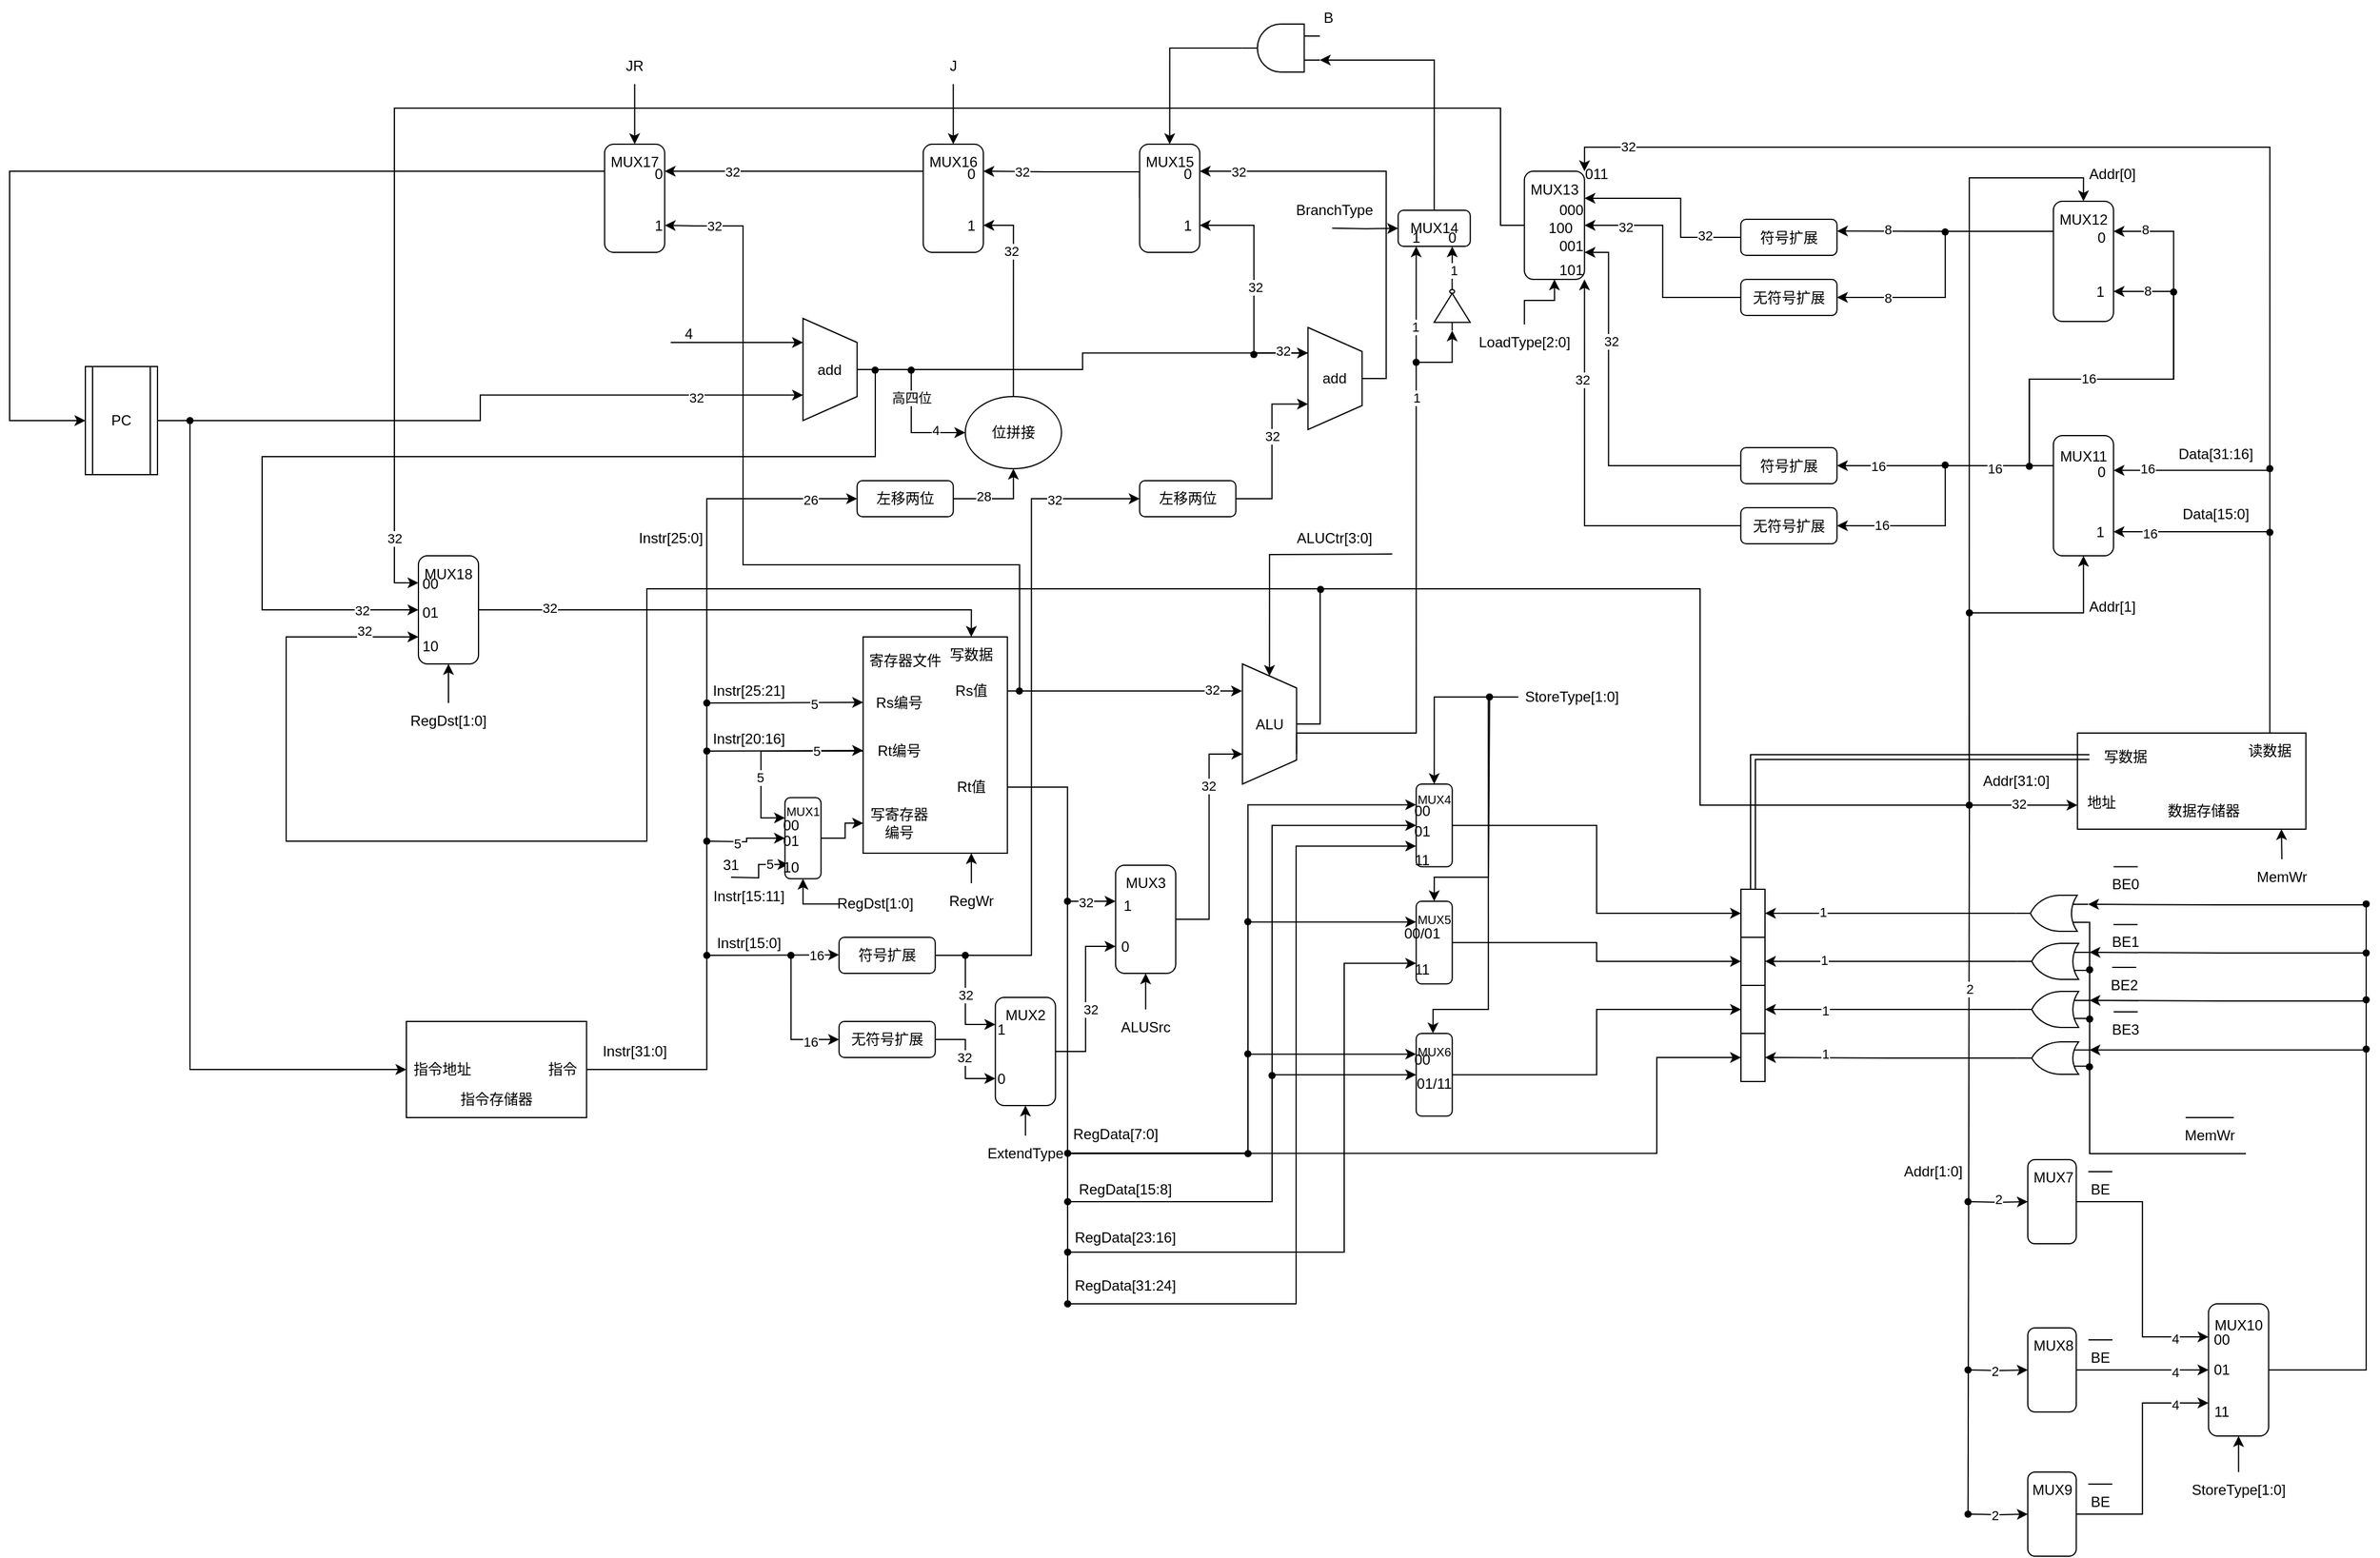 <mxfile version="26.1.1">
  <diagram name="第 1 页" id="YFZeaB-K9KjvvLirrz5h">
    <mxGraphModel dx="953" dy="635" grid="1" gridSize="10" guides="1" tooltips="1" connect="1" arrows="1" fold="1" page="1" pageScale="1" pageWidth="2336" pageHeight="1654" math="0" shadow="0">
      <root>
        <mxCell id="0" />
        <mxCell id="1" parent="0" />
        <mxCell id="NP07StkK-O7kic4M9z5p-1" value="" style="rounded=0;whiteSpace=wrap;html=1;fillColor=default;" parent="1" vertex="1">
          <mxGeometry x="949.86" y="710" width="120" height="180" as="geometry" />
        </mxCell>
        <mxCell id="NP07StkK-O7kic4M9z5p-2" value="寄存器文件" style="text;html=1;align=center;verticalAlign=middle;whiteSpace=wrap;rounded=0;" parent="1" vertex="1">
          <mxGeometry x="939.86" y="710" width="90" height="40" as="geometry" />
        </mxCell>
        <mxCell id="NP07StkK-O7kic4M9z5p-3" value="Rs编号" style="text;html=1;align=center;verticalAlign=middle;whiteSpace=wrap;rounded=0;" parent="1" vertex="1">
          <mxGeometry x="949.86" y="750" width="60" height="30" as="geometry" />
        </mxCell>
        <mxCell id="Pv4LteulCFaErLVc3rtw-42" style="edgeStyle=orthogonalEdgeStyle;rounded=0;orthogonalLoop=1;jettySize=auto;html=1;exitX=0;exitY=0.5;exitDx=0;exitDy=0;entryX=0;entryY=0.25;entryDx=0;entryDy=0;" parent="1" source="NP07StkK-O7kic4M9z5p-4" target="Pv4LteulCFaErLVc3rtw-38" edge="1">
          <mxGeometry relative="1" as="geometry" />
        </mxCell>
        <mxCell id="Pv4LteulCFaErLVc3rtw-43" value="5" style="edgeLabel;html=1;align=center;verticalAlign=middle;resizable=0;points=[];" parent="Pv4LteulCFaErLVc3rtw-42" vertex="1" connectable="0">
          <mxGeometry x="0.336" y="-1" relative="1" as="geometry">
            <mxPoint as="offset" />
          </mxGeometry>
        </mxCell>
        <mxCell id="NP07StkK-O7kic4M9z5p-4" value="Rt编号" style="text;html=1;align=center;verticalAlign=middle;whiteSpace=wrap;rounded=0;" parent="1" vertex="1">
          <mxGeometry x="949.86" y="790" width="60" height="30" as="geometry" />
        </mxCell>
        <mxCell id="Pv4LteulCFaErLVc3rtw-35" style="edgeStyle=orthogonalEdgeStyle;rounded=0;orthogonalLoop=1;jettySize=auto;html=1;exitX=1;exitY=0.5;exitDx=0;exitDy=0;entryX=1;entryY=0.75;entryDx=0;entryDy=0;" parent="1" source="NP07StkK-O7kic4M9z5p-5" target="Pv4LteulCFaErLVc3rtw-24" edge="1">
          <mxGeometry relative="1" as="geometry">
            <Array as="points">
              <mxPoint x="1080" y="755" />
              <mxPoint x="1080" y="650" />
              <mxPoint x="850" y="650" />
              <mxPoint x="850" y="368" />
              <mxPoint x="810" y="368" />
            </Array>
          </mxGeometry>
        </mxCell>
        <mxCell id="Pv4LteulCFaErLVc3rtw-36" value="32" style="edgeLabel;html=1;align=center;verticalAlign=middle;resizable=0;points=[];" parent="Pv4LteulCFaErLVc3rtw-35" vertex="1" connectable="0">
          <mxGeometry x="0.833" y="-3" relative="1" as="geometry">
            <mxPoint x="-17" y="3" as="offset" />
          </mxGeometry>
        </mxCell>
        <mxCell id="_0G32NAz595wTfVrgWNU-169" style="edgeStyle=orthogonalEdgeStyle;rounded=0;orthogonalLoop=1;jettySize=auto;html=1;exitX=1;exitY=0.5;exitDx=0;exitDy=0;" parent="1" edge="1">
          <mxGeometry relative="1" as="geometry">
            <mxPoint x="1265" y="755" as="targetPoint" />
            <mxPoint x="1074.86" y="755" as="sourcePoint" />
          </mxGeometry>
        </mxCell>
        <mxCell id="_0G32NAz595wTfVrgWNU-170" value="32" style="edgeLabel;html=1;align=center;verticalAlign=middle;resizable=0;points=[];" parent="_0G32NAz595wTfVrgWNU-169" vertex="1" connectable="0">
          <mxGeometry x="0.73" y="1" relative="1" as="geometry">
            <mxPoint as="offset" />
          </mxGeometry>
        </mxCell>
        <mxCell id="NP07StkK-O7kic4M9z5p-5" value="Rs值" style="text;html=1;align=center;verticalAlign=middle;whiteSpace=wrap;rounded=0;" parent="1" vertex="1">
          <mxGeometry x="1009.86" y="740" width="60" height="30" as="geometry" />
        </mxCell>
        <mxCell id="NP07StkK-O7kic4M9z5p-6" value="Rt值" style="text;html=1;align=center;verticalAlign=middle;whiteSpace=wrap;rounded=0;" parent="1" vertex="1">
          <mxGeometry x="1009.86" y="820" width="60" height="30" as="geometry" />
        </mxCell>
        <mxCell id="NP07StkK-O7kic4M9z5p-7" value="写寄存器编号" style="text;html=1;align=center;verticalAlign=middle;whiteSpace=wrap;rounded=0;" parent="1" vertex="1">
          <mxGeometry x="949.86" y="850" width="60" height="30" as="geometry" />
        </mxCell>
        <mxCell id="NP07StkK-O7kic4M9z5p-8" value="" style="endArrow=classic;html=1;rounded=0;" parent="1" edge="1">
          <mxGeometry width="50" height="50" relative="1" as="geometry">
            <mxPoint x="819.86" y="765" as="sourcePoint" />
            <mxPoint x="949.86" y="764.5" as="targetPoint" />
          </mxGeometry>
        </mxCell>
        <mxCell id="NP07StkK-O7kic4M9z5p-19" value="5" style="edgeLabel;html=1;align=center;verticalAlign=middle;resizable=0;points=[];" parent="NP07StkK-O7kic4M9z5p-8" vertex="1" connectable="0">
          <mxGeometry x="0.37" y="-1" relative="1" as="geometry">
            <mxPoint as="offset" />
          </mxGeometry>
        </mxCell>
        <mxCell id="NP07StkK-O7kic4M9z5p-9" value="" style="endArrow=classic;html=1;rounded=0;" parent="1" edge="1">
          <mxGeometry width="50" height="50" relative="1" as="geometry">
            <mxPoint x="819.86" y="805" as="sourcePoint" />
            <mxPoint x="949.86" y="804.5" as="targetPoint" />
          </mxGeometry>
        </mxCell>
        <mxCell id="NP07StkK-O7kic4M9z5p-20" value="5" style="edgeLabel;html=1;align=center;verticalAlign=middle;resizable=0;points=[];" parent="NP07StkK-O7kic4M9z5p-9" vertex="1" connectable="0">
          <mxGeometry x="0.421" y="1" relative="1" as="geometry">
            <mxPoint x="-2" y="1" as="offset" />
          </mxGeometry>
        </mxCell>
        <mxCell id="NP07StkK-O7kic4M9z5p-11" value="Instr[25:21]" style="text;html=1;align=center;verticalAlign=middle;whiteSpace=wrap;rounded=0;" parent="1" vertex="1">
          <mxGeometry x="819.86" y="740" width="70" height="30" as="geometry" />
        </mxCell>
        <mxCell id="NP07StkK-O7kic4M9z5p-12" value="Instr[20:16]" style="text;html=1;align=center;verticalAlign=middle;whiteSpace=wrap;rounded=0;" parent="1" vertex="1">
          <mxGeometry x="819.86" y="780" width="70" height="30" as="geometry" />
        </mxCell>
        <mxCell id="NP07StkK-O7kic4M9z5p-48" style="edgeStyle=orthogonalEdgeStyle;rounded=0;orthogonalLoop=1;jettySize=auto;html=1;exitX=0.5;exitY=0;exitDx=0;exitDy=0;entryX=0;entryY=0.75;entryDx=0;entryDy=0;" parent="1" source="NP07StkK-O7kic4M9z5p-14" target="_0G32NAz595wTfVrgWNU-140" edge="1">
          <mxGeometry relative="1" as="geometry">
            <Array as="points">
              <mxPoint x="1330" y="783" />
              <mxPoint x="1330" y="670" />
              <mxPoint x="770" y="670" />
              <mxPoint x="770" y="880" />
              <mxPoint x="470" y="880" />
              <mxPoint x="470" y="710" />
            </Array>
          </mxGeometry>
        </mxCell>
        <mxCell id="NP07StkK-O7kic4M9z5p-49" value="32" style="edgeLabel;html=1;align=center;verticalAlign=middle;resizable=0;points=[];" parent="NP07StkK-O7kic4M9z5p-48" vertex="1" connectable="0">
          <mxGeometry x="0.646" relative="1" as="geometry">
            <mxPoint x="65" y="-157" as="offset" />
          </mxGeometry>
        </mxCell>
        <mxCell id="NP07StkK-O7kic4M9z5p-14" value="" style="shape=trapezoid;perimeter=trapezoidPerimeter;whiteSpace=wrap;html=1;fixedSize=1;rotation=90;" parent="1" vertex="1">
          <mxGeometry x="1237.86" y="760" width="100" height="45" as="geometry" />
        </mxCell>
        <mxCell id="NP07StkK-O7kic4M9z5p-43" style="edgeStyle=orthogonalEdgeStyle;rounded=0;orthogonalLoop=1;jettySize=auto;html=1;exitX=1;exitY=0.5;exitDx=0;exitDy=0;entryX=0.75;entryY=1;entryDx=0;entryDy=0;" parent="1" source="NP07StkK-O7kic4M9z5p-21" target="NP07StkK-O7kic4M9z5p-14" edge="1">
          <mxGeometry relative="1" as="geometry" />
        </mxCell>
        <mxCell id="NP07StkK-O7kic4M9z5p-87" value="32" style="edgeLabel;html=1;align=center;verticalAlign=middle;resizable=0;points=[];" parent="NP07StkK-O7kic4M9z5p-43" vertex="1" connectable="0">
          <mxGeometry x="0.446" y="1" relative="1" as="geometry">
            <mxPoint as="offset" />
          </mxGeometry>
        </mxCell>
        <mxCell id="NP07StkK-O7kic4M9z5p-21" value="" style="rounded=1;whiteSpace=wrap;html=1;" parent="1" vertex="1">
          <mxGeometry x="1159.86" y="900" width="50" height="90" as="geometry" />
        </mxCell>
        <mxCell id="NP07StkK-O7kic4M9z5p-23" value="ALU" style="text;html=1;align=center;verticalAlign=middle;whiteSpace=wrap;rounded=0;" parent="1" vertex="1">
          <mxGeometry x="1257.86" y="767.5" width="60" height="30" as="geometry" />
        </mxCell>
        <mxCell id="NP07StkK-O7kic4M9z5p-29" value="" style="endArrow=classic;html=1;rounded=0;exitX=1;exitY=0.5;exitDx=0;exitDy=0;" parent="1" source="NP07StkK-O7kic4M9z5p-6" edge="1">
          <mxGeometry width="50" height="50" relative="1" as="geometry">
            <mxPoint x="1089.86" y="920" as="sourcePoint" />
            <mxPoint x="1159.86" y="930" as="targetPoint" />
            <Array as="points">
              <mxPoint x="1119.86" y="835" />
              <mxPoint x="1119.86" y="930" />
            </Array>
          </mxGeometry>
        </mxCell>
        <mxCell id="_0G32NAz595wTfVrgWNU-7" value="32" style="edgeLabel;html=1;align=center;verticalAlign=middle;resizable=0;points=[];" parent="NP07StkK-O7kic4M9z5p-29" vertex="1" connectable="0">
          <mxGeometry x="0.726" y="-1" relative="1" as="geometry">
            <mxPoint as="offset" />
          </mxGeometry>
        </mxCell>
        <mxCell id="Pv4LteulCFaErLVc3rtw-4" style="edgeStyle=orthogonalEdgeStyle;rounded=0;orthogonalLoop=1;jettySize=auto;html=1;exitX=1;exitY=0.5;exitDx=0;exitDy=0;entryX=0;entryY=0.5;entryDx=0;entryDy=0;" parent="1" source="NP07StkK-O7kic4M9z5p-35" target="Pv4LteulCFaErLVc3rtw-1" edge="1">
          <mxGeometry relative="1" as="geometry">
            <Array as="points">
              <mxPoint x="1089.86" y="975" />
              <mxPoint x="1089.86" y="595" />
            </Array>
          </mxGeometry>
        </mxCell>
        <mxCell id="Pv4LteulCFaErLVc3rtw-5" value="32" style="edgeLabel;html=1;align=center;verticalAlign=middle;resizable=0;points=[];" parent="Pv4LteulCFaErLVc3rtw-4" vertex="1" connectable="0">
          <mxGeometry x="0.741" y="-1" relative="1" as="geometry">
            <mxPoint as="offset" />
          </mxGeometry>
        </mxCell>
        <mxCell id="Pv4LteulCFaErLVc3rtw-6" style="edgeStyle=orthogonalEdgeStyle;rounded=0;orthogonalLoop=1;jettySize=auto;html=1;exitX=1;exitY=0.5;exitDx=0;exitDy=0;entryX=0;entryY=0.25;entryDx=0;entryDy=0;" parent="1" source="NP07StkK-O7kic4M9z5p-35" target="NP07StkK-O7kic4M9z5p-54" edge="1">
          <mxGeometry relative="1" as="geometry" />
        </mxCell>
        <mxCell id="Pv4LteulCFaErLVc3rtw-8" value="32" style="edgeLabel;html=1;align=center;verticalAlign=middle;resizable=0;points=[];" parent="Pv4LteulCFaErLVc3rtw-6" vertex="1" connectable="0">
          <mxGeometry x="0.067" relative="1" as="geometry">
            <mxPoint as="offset" />
          </mxGeometry>
        </mxCell>
        <mxCell id="NP07StkK-O7kic4M9z5p-35" value="符号扩展" style="rounded=1;whiteSpace=wrap;html=1;" parent="1" vertex="1">
          <mxGeometry x="929.86" y="960" width="80" height="30" as="geometry" />
        </mxCell>
        <mxCell id="NP07StkK-O7kic4M9z5p-40" value="" style="endArrow=classic;html=1;rounded=0;" parent="1" edge="1">
          <mxGeometry width="50" height="50" relative="1" as="geometry">
            <mxPoint x="819.86" y="975" as="sourcePoint" />
            <mxPoint x="929.86" y="974.58" as="targetPoint" />
          </mxGeometry>
        </mxCell>
        <mxCell id="NP07StkK-O7kic4M9z5p-42" value="16" style="edgeLabel;html=1;align=center;verticalAlign=middle;resizable=0;points=[];" parent="NP07StkK-O7kic4M9z5p-40" vertex="1" connectable="0">
          <mxGeometry x="0.589" y="1" relative="1" as="geometry">
            <mxPoint x="3" y="1" as="offset" />
          </mxGeometry>
        </mxCell>
        <mxCell id="NP07StkK-O7kic4M9z5p-41" value="Instr[15:0]" style="text;html=1;align=center;verticalAlign=middle;whiteSpace=wrap;rounded=0;" parent="1" vertex="1">
          <mxGeometry x="824.86" y="950" width="60" height="30" as="geometry" />
        </mxCell>
        <mxCell id="NP07StkK-O7kic4M9z5p-44" value="写数据" style="text;html=1;align=center;verticalAlign=middle;whiteSpace=wrap;rounded=0;" parent="1" vertex="1">
          <mxGeometry x="1009.86" y="710" width="60" height="30" as="geometry" />
        </mxCell>
        <mxCell id="Pv4LteulCFaErLVc3rtw-7" style="edgeStyle=orthogonalEdgeStyle;rounded=0;orthogonalLoop=1;jettySize=auto;html=1;exitX=1;exitY=0.5;exitDx=0;exitDy=0;entryX=0;entryY=0.75;entryDx=0;entryDy=0;" parent="1" source="NP07StkK-O7kic4M9z5p-50" target="NP07StkK-O7kic4M9z5p-54" edge="1">
          <mxGeometry relative="1" as="geometry" />
        </mxCell>
        <mxCell id="Pv4LteulCFaErLVc3rtw-9" value="32" style="edgeLabel;html=1;align=center;verticalAlign=middle;resizable=0;points=[];" parent="Pv4LteulCFaErLVc3rtw-7" vertex="1" connectable="0">
          <mxGeometry x="-0.027" y="-1" relative="1" as="geometry">
            <mxPoint as="offset" />
          </mxGeometry>
        </mxCell>
        <mxCell id="fh8E5jdkVNrsA2WqjcJn-14" style="edgeStyle=orthogonalEdgeStyle;rounded=0;orthogonalLoop=1;jettySize=auto;html=1;entryX=0;entryY=0.5;entryDx=0;entryDy=0;" parent="1" source="fh8E5jdkVNrsA2WqjcJn-13" target="NP07StkK-O7kic4M9z5p-50" edge="1">
          <mxGeometry relative="1" as="geometry">
            <Array as="points">
              <mxPoint x="889.86" y="1045" />
            </Array>
          </mxGeometry>
        </mxCell>
        <mxCell id="fh8E5jdkVNrsA2WqjcJn-15" value="16" style="edgeLabel;html=1;align=center;verticalAlign=middle;resizable=0;points=[];" parent="fh8E5jdkVNrsA2WqjcJn-14" vertex="1" connectable="0">
          <mxGeometry x="0.558" y="-2" relative="1" as="geometry">
            <mxPoint as="offset" />
          </mxGeometry>
        </mxCell>
        <mxCell id="NP07StkK-O7kic4M9z5p-50" value="无符号扩展" style="rounded=1;whiteSpace=wrap;html=1;" parent="1" vertex="1">
          <mxGeometry x="929.86" y="1030" width="80" height="30" as="geometry" />
        </mxCell>
        <mxCell id="NP07StkK-O7kic4M9z5p-64" style="edgeStyle=orthogonalEdgeStyle;rounded=0;orthogonalLoop=1;jettySize=auto;html=1;exitX=1;exitY=0.5;exitDx=0;exitDy=0;entryX=0;entryY=0.75;entryDx=0;entryDy=0;" parent="1" source="NP07StkK-O7kic4M9z5p-54" target="NP07StkK-O7kic4M9z5p-21" edge="1">
          <mxGeometry relative="1" as="geometry" />
        </mxCell>
        <mxCell id="NP07StkK-O7kic4M9z5p-65" value="32" style="edgeLabel;html=1;align=center;verticalAlign=middle;resizable=0;points=[];" parent="NP07StkK-O7kic4M9z5p-64" vertex="1" connectable="0">
          <mxGeometry x="-0.122" y="-4" relative="1" as="geometry">
            <mxPoint as="offset" />
          </mxGeometry>
        </mxCell>
        <mxCell id="NP07StkK-O7kic4M9z5p-54" value="" style="rounded=1;whiteSpace=wrap;html=1;" parent="1" vertex="1">
          <mxGeometry x="1059.86" y="1010" width="50" height="90" as="geometry" />
        </mxCell>
        <mxCell id="NP07StkK-O7kic4M9z5p-57" value="MUX2" style="text;html=1;align=center;verticalAlign=middle;whiteSpace=wrap;rounded=0;" parent="1" vertex="1">
          <mxGeometry x="1054.86" y="1010" width="60" height="30" as="geometry" />
        </mxCell>
        <mxCell id="_0G32NAz595wTfVrgWNU-216" style="edgeStyle=orthogonalEdgeStyle;rounded=0;orthogonalLoop=1;jettySize=auto;html=1;entryX=0.75;entryY=1;entryDx=0;entryDy=0;" parent="1" source="NP07StkK-O7kic4M9z5p-90" target="NP07StkK-O7kic4M9z5p-1" edge="1">
          <mxGeometry relative="1" as="geometry" />
        </mxCell>
        <mxCell id="NP07StkK-O7kic4M9z5p-90" value="RegWr" style="text;html=1;align=center;verticalAlign=middle;whiteSpace=wrap;rounded=0;" parent="1" vertex="1">
          <mxGeometry x="1009.86" y="915" width="60" height="30" as="geometry" />
        </mxCell>
        <mxCell id="Pv4LteulCFaErLVc3rtw-79" style="edgeStyle=orthogonalEdgeStyle;rounded=0;orthogonalLoop=1;jettySize=auto;html=1;entryX=0;entryY=0.75;entryDx=0;entryDy=0;" parent="1" target="NP07StkK-O7kic4M9z5p-110" edge="1">
          <mxGeometry relative="1" as="geometry">
            <mxPoint x="1330" y="690" as="sourcePoint" />
            <Array as="points">
              <mxPoint x="1330" y="670" />
              <mxPoint x="1646" y="670" />
              <mxPoint x="1646" y="850" />
            </Array>
          </mxGeometry>
        </mxCell>
        <mxCell id="_0G32NAz595wTfVrgWNU-60" value="32" style="edgeLabel;html=1;align=center;verticalAlign=middle;resizable=0;points=[];" parent="Pv4LteulCFaErLVc3rtw-79" vertex="1" connectable="0">
          <mxGeometry x="0.881" y="1" relative="1" as="geometry">
            <mxPoint as="offset" />
          </mxGeometry>
        </mxCell>
        <mxCell id="NP07StkK-O7kic4M9z5p-110" value="" style="rounded=0;whiteSpace=wrap;html=1;" parent="1" vertex="1">
          <mxGeometry x="1959.86" y="790" width="190" height="80" as="geometry" />
        </mxCell>
        <mxCell id="NP07StkK-O7kic4M9z5p-111" value="数据存储器" style="text;html=1;align=center;verticalAlign=middle;whiteSpace=wrap;rounded=0;" parent="1" vertex="1">
          <mxGeometry x="2029.86" y="840" width="70" height="30" as="geometry" />
        </mxCell>
        <mxCell id="NP07StkK-O7kic4M9z5p-113" value="地址" style="text;html=1;align=center;verticalAlign=middle;whiteSpace=wrap;rounded=0;" parent="1" vertex="1">
          <mxGeometry x="1949.86" y="832.5" width="60" height="30" as="geometry" />
        </mxCell>
        <mxCell id="NP07StkK-O7kic4M9z5p-121" style="edgeStyle=orthogonalEdgeStyle;rounded=0;orthogonalLoop=1;jettySize=auto;html=1;exitX=1;exitY=0.5;exitDx=0;exitDy=0;entryX=0;entryY=0.5;entryDx=0;entryDy=0;" parent="1" source="NP07StkK-O7kic4M9z5p-116" target="NP07StkK-O7kic4M9z5p-120" edge="1">
          <mxGeometry relative="1" as="geometry">
            <Array as="points">
              <mxPoint x="819.86" y="1070" />
              <mxPoint x="819.86" y="595" />
            </Array>
          </mxGeometry>
        </mxCell>
        <mxCell id="NP07StkK-O7kic4M9z5p-124" value="26" style="edgeLabel;html=1;align=center;verticalAlign=middle;resizable=0;points=[];" parent="NP07StkK-O7kic4M9z5p-121" vertex="1" connectable="0">
          <mxGeometry x="0.889" y="-1" relative="1" as="geometry">
            <mxPoint as="offset" />
          </mxGeometry>
        </mxCell>
        <mxCell id="NP07StkK-O7kic4M9z5p-116" value="" style="rounded=0;whiteSpace=wrap;html=1;" parent="1" vertex="1">
          <mxGeometry x="570" y="1030" width="149.86" height="80" as="geometry" />
        </mxCell>
        <mxCell id="NP07StkK-O7kic4M9z5p-117" value="指令存储器" style="text;html=1;align=center;verticalAlign=middle;whiteSpace=wrap;rounded=0;" parent="1" vertex="1">
          <mxGeometry x="609.93" y="1080" width="70" height="30" as="geometry" />
        </mxCell>
        <mxCell id="_0G32NAz595wTfVrgWNU-132" style="edgeStyle=orthogonalEdgeStyle;rounded=0;orthogonalLoop=1;jettySize=auto;html=1;exitX=1;exitY=0.5;exitDx=0;exitDy=0;entryX=0;entryY=0.5;entryDx=0;entryDy=0;" parent="1" source="NP07StkK-O7kic4M9z5p-118" target="NP07StkK-O7kic4M9z5p-116" edge="1">
          <mxGeometry relative="1" as="geometry">
            <Array as="points">
              <mxPoint x="390" y="530" />
              <mxPoint x="390" y="1070" />
            </Array>
          </mxGeometry>
        </mxCell>
        <mxCell id="_0G32NAz595wTfVrgWNU-136" style="edgeStyle=orthogonalEdgeStyle;rounded=0;orthogonalLoop=1;jettySize=auto;html=1;exitX=1;exitY=0.5;exitDx=0;exitDy=0;entryX=0.75;entryY=1;entryDx=0;entryDy=0;" parent="1" source="NP07StkK-O7kic4M9z5p-118" target="NP07StkK-O7kic4M9z5p-128" edge="1">
          <mxGeometry relative="1" as="geometry" />
        </mxCell>
        <mxCell id="_0G32NAz595wTfVrgWNU-137" value="32" style="edgeLabel;html=1;align=center;verticalAlign=middle;resizable=0;points=[];" parent="_0G32NAz595wTfVrgWNU-136" vertex="1" connectable="0">
          <mxGeometry x="0.681" y="-2" relative="1" as="geometry">
            <mxPoint as="offset" />
          </mxGeometry>
        </mxCell>
        <mxCell id="NP07StkK-O7kic4M9z5p-118" value="PC" style="shape=process;whiteSpace=wrap;html=1;backgroundOutline=1;rotation=0;" parent="1" vertex="1">
          <mxGeometry x="303" y="485" width="60" height="90" as="geometry" />
        </mxCell>
        <mxCell id="NP07StkK-O7kic4M9z5p-119" value="指令" style="text;html=1;align=center;verticalAlign=middle;whiteSpace=wrap;rounded=0;" parent="1" vertex="1">
          <mxGeometry x="669.86" y="1055" width="60" height="30" as="geometry" />
        </mxCell>
        <mxCell id="NP07StkK-O7kic4M9z5p-127" style="edgeStyle=orthogonalEdgeStyle;rounded=0;orthogonalLoop=1;jettySize=auto;html=1;exitX=1;exitY=0.5;exitDx=0;exitDy=0;entryX=0.5;entryY=1;entryDx=0;entryDy=0;" parent="1" source="NP07StkK-O7kic4M9z5p-120" target="NP07StkK-O7kic4M9z5p-125" edge="1">
          <mxGeometry relative="1" as="geometry" />
        </mxCell>
        <mxCell id="NP07StkK-O7kic4M9z5p-144" value="28" style="edgeLabel;html=1;align=center;verticalAlign=middle;resizable=0;points=[];" parent="NP07StkK-O7kic4M9z5p-127" vertex="1" connectable="0">
          <mxGeometry x="-0.353" y="2" relative="1" as="geometry">
            <mxPoint as="offset" />
          </mxGeometry>
        </mxCell>
        <mxCell id="NP07StkK-O7kic4M9z5p-120" value="左移两位" style="rounded=1;whiteSpace=wrap;html=1;" parent="1" vertex="1">
          <mxGeometry x="944.86" y="580" width="80" height="30" as="geometry" />
        </mxCell>
        <mxCell id="NP07StkK-O7kic4M9z5p-122" value="Instr[31:0]" style="text;html=1;align=center;verticalAlign=middle;whiteSpace=wrap;rounded=0;" parent="1" vertex="1">
          <mxGeometry x="729.86" y="1040" width="60" height="30" as="geometry" />
        </mxCell>
        <mxCell id="NP07StkK-O7kic4M9z5p-123" value="Instr[25:0]" style="text;html=1;align=center;verticalAlign=middle;whiteSpace=wrap;rounded=0;" parent="1" vertex="1">
          <mxGeometry x="754.86" y="613" width="70" height="30" as="geometry" />
        </mxCell>
        <mxCell id="Pv4LteulCFaErLVc3rtw-22" style="edgeStyle=orthogonalEdgeStyle;rounded=0;orthogonalLoop=1;jettySize=auto;html=1;exitX=0.5;exitY=0;exitDx=0;exitDy=0;entryX=1;entryY=0.75;entryDx=0;entryDy=0;" parent="1" source="NP07StkK-O7kic4M9z5p-125" target="Pv4LteulCFaErLVc3rtw-20" edge="1">
          <mxGeometry relative="1" as="geometry" />
        </mxCell>
        <mxCell id="Pv4LteulCFaErLVc3rtw-52" value="32" style="edgeLabel;html=1;align=center;verticalAlign=middle;resizable=0;points=[];" parent="Pv4LteulCFaErLVc3rtw-22" vertex="1" connectable="0">
          <mxGeometry x="0.448" y="2" relative="1" as="geometry">
            <mxPoint as="offset" />
          </mxGeometry>
        </mxCell>
        <mxCell id="NP07StkK-O7kic4M9z5p-125" value="位拼接" style="ellipse;whiteSpace=wrap;html=1;" parent="1" vertex="1">
          <mxGeometry x="1034.86" y="510" width="80" height="60" as="geometry" />
        </mxCell>
        <mxCell id="NP07StkK-O7kic4M9z5p-141" style="edgeStyle=orthogonalEdgeStyle;rounded=0;orthogonalLoop=1;jettySize=auto;html=1;exitX=0.5;exitY=0;exitDx=0;exitDy=0;entryX=0;entryY=0.5;entryDx=0;entryDy=0;" parent="1" source="NP07StkK-O7kic4M9z5p-128" target="NP07StkK-O7kic4M9z5p-125" edge="1">
          <mxGeometry relative="1" as="geometry" />
        </mxCell>
        <mxCell id="NP07StkK-O7kic4M9z5p-142" value="4" style="edgeLabel;html=1;align=center;verticalAlign=middle;resizable=0;points=[];" parent="NP07StkK-O7kic4M9z5p-141" vertex="1" connectable="0">
          <mxGeometry x="0.639" y="2" relative="1" as="geometry">
            <mxPoint as="offset" />
          </mxGeometry>
        </mxCell>
        <mxCell id="NP07StkK-O7kic4M9z5p-143" value="高四位" style="edgeLabel;html=1;align=center;verticalAlign=middle;resizable=0;points=[];" parent="NP07StkK-O7kic4M9z5p-141" vertex="1" connectable="0">
          <mxGeometry x="-0.541" y="1" relative="1" as="geometry">
            <mxPoint x="12" y="24" as="offset" />
          </mxGeometry>
        </mxCell>
        <mxCell id="Pv4LteulCFaErLVc3rtw-13" style="edgeStyle=orthogonalEdgeStyle;rounded=0;orthogonalLoop=1;jettySize=auto;html=1;exitX=0.5;exitY=0;exitDx=0;exitDy=0;entryX=0.25;entryY=1;entryDx=0;entryDy=0;" parent="1" source="NP07StkK-O7kic4M9z5p-128" target="Pv4LteulCFaErLVc3rtw-10" edge="1">
          <mxGeometry relative="1" as="geometry" />
        </mxCell>
        <mxCell id="Pv4LteulCFaErLVc3rtw-49" style="edgeStyle=orthogonalEdgeStyle;rounded=0;orthogonalLoop=1;jettySize=auto;html=1;exitX=0.5;exitY=0;exitDx=0;exitDy=0;entryX=0;entryY=0.5;entryDx=0;entryDy=0;" parent="1" source="NP07StkK-O7kic4M9z5p-128" target="_0G32NAz595wTfVrgWNU-140" edge="1">
          <mxGeometry relative="1" as="geometry">
            <mxPoint x="520" y="870" as="targetPoint" />
            <Array as="points">
              <mxPoint x="960" y="487" />
              <mxPoint x="960" y="560" />
              <mxPoint x="450" y="560" />
              <mxPoint x="450" y="688" />
            </Array>
          </mxGeometry>
        </mxCell>
        <mxCell id="Pv4LteulCFaErLVc3rtw-51" value="32" style="edgeLabel;html=1;align=center;verticalAlign=middle;resizable=0;points=[];" parent="Pv4LteulCFaErLVc3rtw-49" vertex="1" connectable="0">
          <mxGeometry x="0.778" relative="1" as="geometry">
            <mxPoint x="48" as="offset" />
          </mxGeometry>
        </mxCell>
        <mxCell id="NP07StkK-O7kic4M9z5p-128" value="" style="shape=trapezoid;perimeter=trapezoidPerimeter;whiteSpace=wrap;html=1;fixedSize=1;rotation=90;" parent="1" vertex="1">
          <mxGeometry x="879.86" y="465" width="85" height="45" as="geometry" />
        </mxCell>
        <mxCell id="NP07StkK-O7kic4M9z5p-129" value="add" style="text;html=1;align=center;verticalAlign=middle;whiteSpace=wrap;rounded=0;" parent="1" vertex="1">
          <mxGeometry x="892.36" y="472.5" width="60" height="30" as="geometry" />
        </mxCell>
        <mxCell id="NP07StkK-O7kic4M9z5p-135" value="4" style="text;html=1;align=center;verticalAlign=middle;whiteSpace=wrap;rounded=0;" parent="1" vertex="1">
          <mxGeometry x="774.86" y="442.5" width="60" height="30" as="geometry" />
        </mxCell>
        <mxCell id="NP07StkK-O7kic4M9z5p-137" value="" style="endArrow=classic;html=1;rounded=0;" parent="1" edge="1">
          <mxGeometry width="50" height="50" relative="1" as="geometry">
            <mxPoint x="789.86" y="465" as="sourcePoint" />
            <mxPoint x="899.86" y="465" as="targetPoint" />
          </mxGeometry>
        </mxCell>
        <mxCell id="Pv4LteulCFaErLVc3rtw-12" style="edgeStyle=orthogonalEdgeStyle;rounded=0;orthogonalLoop=1;jettySize=auto;html=1;exitX=1;exitY=0.5;exitDx=0;exitDy=0;entryX=0.75;entryY=1;entryDx=0;entryDy=0;" parent="1" source="Pv4LteulCFaErLVc3rtw-1" target="Pv4LteulCFaErLVc3rtw-10" edge="1">
          <mxGeometry relative="1" as="geometry" />
        </mxCell>
        <mxCell id="Pv4LteulCFaErLVc3rtw-15" value="32" style="edgeLabel;html=1;align=center;verticalAlign=middle;resizable=0;points=[];" parent="Pv4LteulCFaErLVc3rtw-12" vertex="1" connectable="0">
          <mxGeometry x="0.185" relative="1" as="geometry">
            <mxPoint as="offset" />
          </mxGeometry>
        </mxCell>
        <mxCell id="Pv4LteulCFaErLVc3rtw-1" value="左移两位" style="rounded=1;whiteSpace=wrap;html=1;" parent="1" vertex="1">
          <mxGeometry x="1179.86" y="580" width="80" height="30" as="geometry" />
        </mxCell>
        <mxCell id="Pv4LteulCFaErLVc3rtw-17" style="edgeStyle=orthogonalEdgeStyle;rounded=0;orthogonalLoop=1;jettySize=auto;html=1;exitX=0.25;exitY=1;exitDx=0;exitDy=0;entryX=1;entryY=0.75;entryDx=0;entryDy=0;" parent="1" source="Pv4LteulCFaErLVc3rtw-10" target="Pv4LteulCFaErLVc3rtw-16" edge="1">
          <mxGeometry relative="1" as="geometry" />
        </mxCell>
        <mxCell id="Pv4LteulCFaErLVc3rtw-18" value="32" style="edgeLabel;html=1;align=center;verticalAlign=middle;resizable=0;points=[];" parent="Pv4LteulCFaErLVc3rtw-17" vertex="1" connectable="0">
          <mxGeometry x="0.022" y="-1" relative="1" as="geometry">
            <mxPoint as="offset" />
          </mxGeometry>
        </mxCell>
        <mxCell id="Pv4LteulCFaErLVc3rtw-21" value="32" style="edgeLabel;html=1;align=center;verticalAlign=middle;resizable=0;points=[];" parent="Pv4LteulCFaErLVc3rtw-17" vertex="1" connectable="0">
          <mxGeometry x="-0.779" y="-2" relative="1" as="geometry">
            <mxPoint as="offset" />
          </mxGeometry>
        </mxCell>
        <mxCell id="Pv4LteulCFaErLVc3rtw-19" style="edgeStyle=orthogonalEdgeStyle;rounded=0;orthogonalLoop=1;jettySize=auto;html=1;exitX=0.5;exitY=0;exitDx=0;exitDy=0;entryX=1;entryY=0.25;entryDx=0;entryDy=0;" parent="1" source="Pv4LteulCFaErLVc3rtw-10" target="Pv4LteulCFaErLVc3rtw-16" edge="1">
          <mxGeometry relative="1" as="geometry" />
        </mxCell>
        <mxCell id="Pv4LteulCFaErLVc3rtw-25" value="32" style="edgeLabel;html=1;align=center;verticalAlign=middle;resizable=0;points=[];" parent="Pv4LteulCFaErLVc3rtw-19" vertex="1" connectable="0">
          <mxGeometry x="0.814" relative="1" as="geometry">
            <mxPoint as="offset" />
          </mxGeometry>
        </mxCell>
        <mxCell id="Pv4LteulCFaErLVc3rtw-10" value="" style="shape=trapezoid;perimeter=trapezoidPerimeter;whiteSpace=wrap;html=1;fixedSize=1;rotation=90;" parent="1" vertex="1">
          <mxGeometry x="1299.86" y="472.5" width="85" height="45" as="geometry" />
        </mxCell>
        <mxCell id="Pv4LteulCFaErLVc3rtw-11" value="add" style="text;html=1;align=center;verticalAlign=middle;whiteSpace=wrap;rounded=0;" parent="1" vertex="1">
          <mxGeometry x="1312.36" y="480" width="60" height="30" as="geometry" />
        </mxCell>
        <mxCell id="Pv4LteulCFaErLVc3rtw-23" style="edgeStyle=orthogonalEdgeStyle;rounded=0;orthogonalLoop=1;jettySize=auto;html=1;exitX=0;exitY=0.5;exitDx=0;exitDy=0;entryX=1;entryY=0.25;entryDx=0;entryDy=0;" parent="1" source="Pv4LteulCFaErLVc3rtw-16" target="Pv4LteulCFaErLVc3rtw-20" edge="1">
          <mxGeometry relative="1" as="geometry">
            <Array as="points">
              <mxPoint x="1179.86" y="323" />
              <mxPoint x="1101.86" y="323" />
            </Array>
          </mxGeometry>
        </mxCell>
        <mxCell id="Pv4LteulCFaErLVc3rtw-53" value="32" style="edgeLabel;html=1;align=center;verticalAlign=middle;resizable=0;points=[];" parent="Pv4LteulCFaErLVc3rtw-23" vertex="1" connectable="0">
          <mxGeometry x="0.582" relative="1" as="geometry">
            <mxPoint as="offset" />
          </mxGeometry>
        </mxCell>
        <mxCell id="Pv4LteulCFaErLVc3rtw-16" value="" style="rounded=1;whiteSpace=wrap;html=1;" parent="1" vertex="1">
          <mxGeometry x="1179.86" y="300" width="50" height="90" as="geometry" />
        </mxCell>
        <mxCell id="Pv4LteulCFaErLVc3rtw-26" style="edgeStyle=orthogonalEdgeStyle;rounded=0;orthogonalLoop=1;jettySize=auto;html=1;exitX=0;exitY=0.25;exitDx=0;exitDy=0;entryX=1;entryY=0.25;entryDx=0;entryDy=0;" parent="1" source="Pv4LteulCFaErLVc3rtw-20" target="Pv4LteulCFaErLVc3rtw-24" edge="1">
          <mxGeometry relative="1" as="geometry" />
        </mxCell>
        <mxCell id="Pv4LteulCFaErLVc3rtw-54" value="32" style="edgeLabel;html=1;align=center;verticalAlign=middle;resizable=0;points=[];" parent="Pv4LteulCFaErLVc3rtw-26" vertex="1" connectable="0">
          <mxGeometry x="0.483" relative="1" as="geometry">
            <mxPoint as="offset" />
          </mxGeometry>
        </mxCell>
        <mxCell id="Pv4LteulCFaErLVc3rtw-20" value="" style="rounded=1;whiteSpace=wrap;html=1;" parent="1" vertex="1">
          <mxGeometry x="999.86" y="300" width="50" height="90" as="geometry" />
        </mxCell>
        <mxCell id="_0G32NAz595wTfVrgWNU-135" style="edgeStyle=orthogonalEdgeStyle;rounded=0;orthogonalLoop=1;jettySize=auto;html=1;exitX=0;exitY=0.25;exitDx=0;exitDy=0;entryX=0;entryY=0.5;entryDx=0;entryDy=0;" parent="1" source="Pv4LteulCFaErLVc3rtw-24" target="NP07StkK-O7kic4M9z5p-118" edge="1">
          <mxGeometry relative="1" as="geometry">
            <Array as="points">
              <mxPoint x="240" y="323" />
              <mxPoint x="240" y="530" />
            </Array>
          </mxGeometry>
        </mxCell>
        <mxCell id="Pv4LteulCFaErLVc3rtw-24" value="" style="rounded=1;whiteSpace=wrap;html=1;" parent="1" vertex="1">
          <mxGeometry x="734.86" y="300" width="50" height="90" as="geometry" />
        </mxCell>
        <mxCell id="Pv4LteulCFaErLVc3rtw-46" style="edgeStyle=orthogonalEdgeStyle;rounded=0;orthogonalLoop=1;jettySize=auto;html=1;exitX=1;exitY=0.5;exitDx=0;exitDy=0;" parent="1" source="Pv4LteulCFaErLVc3rtw-38" target="NP07StkK-O7kic4M9z5p-7" edge="1">
          <mxGeometry relative="1" as="geometry" />
        </mxCell>
        <mxCell id="Pv4LteulCFaErLVc3rtw-48" style="edgeStyle=orthogonalEdgeStyle;rounded=0;orthogonalLoop=1;jettySize=auto;html=1;entryX=0.096;entryY=0.825;entryDx=0;entryDy=0;entryPerimeter=0;" parent="1" target="Pv4LteulCFaErLVc3rtw-38" edge="1">
          <mxGeometry relative="1" as="geometry">
            <mxPoint x="840" y="910" as="sourcePoint" />
            <mxPoint x="789.86" y="900" as="targetPoint" />
          </mxGeometry>
        </mxCell>
        <mxCell id="_0G32NAz595wTfVrgWNU-139" value="5" style="edgeLabel;html=1;align=center;verticalAlign=middle;resizable=0;points=[];" parent="Pv4LteulCFaErLVc3rtw-48" vertex="1" connectable="0">
          <mxGeometry x="0.249" y="4" relative="1" as="geometry">
            <mxPoint x="6" y="3" as="offset" />
          </mxGeometry>
        </mxCell>
        <mxCell id="Pv4LteulCFaErLVc3rtw-38" value="" style="rounded=1;whiteSpace=wrap;html=1;" parent="1" vertex="1">
          <mxGeometry x="884.86" y="843.75" width="30" height="67.5" as="geometry" />
        </mxCell>
        <mxCell id="Pv4LteulCFaErLVc3rtw-45" value="Instr[15:11]" style="text;html=1;align=center;verticalAlign=middle;whiteSpace=wrap;rounded=0;" parent="1" vertex="1">
          <mxGeometry x="819.86" y="911.25" width="70" height="30" as="geometry" />
        </mxCell>
        <mxCell id="Pv4LteulCFaErLVc3rtw-47" value="31" style="text;html=1;align=center;verticalAlign=middle;whiteSpace=wrap;rounded=0;" parent="1" vertex="1">
          <mxGeometry x="809.86" y="885" width="60" height="30" as="geometry" />
        </mxCell>
        <mxCell id="_0G32NAz595wTfVrgWNU-129" style="edgeStyle=orthogonalEdgeStyle;rounded=0;orthogonalLoop=1;jettySize=auto;html=1;exitX=0.5;exitY=0;exitDx=0;exitDy=0;entryX=1;entryY=0;entryDx=0;entryDy=0;" parent="1" source="Pv4LteulCFaErLVc3rtw-55" target="Pv4LteulCFaErLVc3rtw-63" edge="1">
          <mxGeometry relative="1" as="geometry">
            <mxPoint x="2119.455" y="410" as="targetPoint" />
          </mxGeometry>
        </mxCell>
        <mxCell id="_0G32NAz595wTfVrgWNU-130" value="32" style="edgeLabel;html=1;align=center;verticalAlign=middle;resizable=0;points=[];" parent="_0G32NAz595wTfVrgWNU-129" vertex="1" connectable="0">
          <mxGeometry x="0.896" y="-1" relative="1" as="geometry">
            <mxPoint as="offset" />
          </mxGeometry>
        </mxCell>
        <mxCell id="Pv4LteulCFaErLVc3rtw-55" value="读数据" style="text;html=1;align=center;verticalAlign=middle;whiteSpace=wrap;rounded=0;" parent="1" vertex="1">
          <mxGeometry x="2089.86" y="790" width="60" height="30" as="geometry" />
        </mxCell>
        <mxCell id="Pv4LteulCFaErLVc3rtw-83" style="edgeStyle=orthogonalEdgeStyle;rounded=0;orthogonalLoop=1;jettySize=auto;html=1;exitX=0;exitY=0.25;exitDx=0;exitDy=0;entryX=1;entryY=0.5;entryDx=0;entryDy=0;" parent="1" source="Pv4LteulCFaErLVc3rtw-56" target="Pv4LteulCFaErLVc3rtw-74" edge="1">
          <mxGeometry relative="1" as="geometry" />
        </mxCell>
        <mxCell id="Pv4LteulCFaErLVc3rtw-88" value="16" style="edgeLabel;html=1;align=center;verticalAlign=middle;resizable=0;points=[];" parent="Pv4LteulCFaErLVc3rtw-83" vertex="1" connectable="0">
          <mxGeometry x="0.62" relative="1" as="geometry">
            <mxPoint as="offset" />
          </mxGeometry>
        </mxCell>
        <mxCell id="Pv4LteulCFaErLVc3rtw-84" style="edgeStyle=orthogonalEdgeStyle;rounded=0;orthogonalLoop=1;jettySize=auto;html=1;exitX=0;exitY=0.25;exitDx=0;exitDy=0;entryX=1;entryY=0.5;entryDx=0;entryDy=0;" parent="1" source="Pv4LteulCFaErLVc3rtw-56" target="Pv4LteulCFaErLVc3rtw-75" edge="1">
          <mxGeometry relative="1" as="geometry" />
        </mxCell>
        <mxCell id="Pv4LteulCFaErLVc3rtw-87" value="16" style="edgeLabel;html=1;align=center;verticalAlign=middle;resizable=0;points=[];" parent="Pv4LteulCFaErLVc3rtw-84" vertex="1" connectable="0">
          <mxGeometry x="-0.768" y="2" relative="1" as="geometry">
            <mxPoint x="-23" as="offset" />
          </mxGeometry>
        </mxCell>
        <mxCell id="Pv4LteulCFaErLVc3rtw-89" value="16" style="edgeLabel;html=1;align=center;verticalAlign=middle;resizable=0;points=[];" parent="Pv4LteulCFaErLVc3rtw-84" vertex="1" connectable="0">
          <mxGeometry x="0.678" y="-1" relative="1" as="geometry">
            <mxPoint as="offset" />
          </mxGeometry>
        </mxCell>
        <mxCell id="Pv4LteulCFaErLVc3rtw-93" style="edgeStyle=orthogonalEdgeStyle;rounded=0;orthogonalLoop=1;jettySize=auto;html=1;exitX=0;exitY=0.25;exitDx=0;exitDy=0;entryX=1;entryY=0.75;entryDx=0;entryDy=0;" parent="1" source="Pv4LteulCFaErLVc3rtw-56" target="Pv4LteulCFaErLVc3rtw-76" edge="1">
          <mxGeometry relative="1" as="geometry">
            <Array as="points">
              <mxPoint x="1919.86" y="567.5" />
              <mxPoint x="1919.86" y="495.5" />
              <mxPoint x="2039.86" y="495.5" />
              <mxPoint x="2039.86" y="422.5" />
            </Array>
          </mxGeometry>
        </mxCell>
        <mxCell id="Pv4LteulCFaErLVc3rtw-97" value="8" style="edgeLabel;html=1;align=center;verticalAlign=middle;resizable=0;points=[];" parent="Pv4LteulCFaErLVc3rtw-93" vertex="1" connectable="0">
          <mxGeometry x="0.833" y="-1" relative="1" as="geometry">
            <mxPoint as="offset" />
          </mxGeometry>
        </mxCell>
        <mxCell id="Pv4LteulCFaErLVc3rtw-94" style="edgeStyle=orthogonalEdgeStyle;rounded=0;orthogonalLoop=1;jettySize=auto;html=1;exitX=0;exitY=0.25;exitDx=0;exitDy=0;entryX=1;entryY=0.25;entryDx=0;entryDy=0;" parent="1" source="Pv4LteulCFaErLVc3rtw-56" target="Pv4LteulCFaErLVc3rtw-76" edge="1">
          <mxGeometry relative="1" as="geometry">
            <Array as="points">
              <mxPoint x="1919.86" y="567.5" />
              <mxPoint x="1919.86" y="495.5" />
              <mxPoint x="2039.86" y="495.5" />
              <mxPoint x="2039.86" y="372.5" />
            </Array>
          </mxGeometry>
        </mxCell>
        <mxCell id="Pv4LteulCFaErLVc3rtw-95" value="16" style="edgeLabel;html=1;align=center;verticalAlign=middle;resizable=0;points=[];" parent="Pv4LteulCFaErLVc3rtw-94" vertex="1" connectable="0">
          <mxGeometry x="-0.27" y="1" relative="1" as="geometry">
            <mxPoint as="offset" />
          </mxGeometry>
        </mxCell>
        <mxCell id="Pv4LteulCFaErLVc3rtw-96" value="8" style="edgeLabel;html=1;align=center;verticalAlign=middle;resizable=0;points=[];" parent="Pv4LteulCFaErLVc3rtw-94" vertex="1" connectable="0">
          <mxGeometry x="0.864" y="-2" relative="1" as="geometry">
            <mxPoint as="offset" />
          </mxGeometry>
        </mxCell>
        <mxCell id="Pv4LteulCFaErLVc3rtw-56" value="" style="rounded=1;whiteSpace=wrap;html=1;" parent="1" vertex="1">
          <mxGeometry x="1939.86" y="542.5" width="50" height="100" as="geometry" />
        </mxCell>
        <mxCell id="_0G32NAz595wTfVrgWNU-142" style="edgeStyle=orthogonalEdgeStyle;rounded=0;orthogonalLoop=1;jettySize=auto;html=1;exitX=0;exitY=0.5;exitDx=0;exitDy=0;entryX=0;entryY=0.25;entryDx=0;entryDy=0;" parent="1" source="Pv4LteulCFaErLVc3rtw-63" target="_0G32NAz595wTfVrgWNU-140" edge="1">
          <mxGeometry relative="1" as="geometry">
            <Array as="points">
              <mxPoint x="1480" y="367" />
              <mxPoint x="1480" y="270" />
              <mxPoint x="560" y="270" />
              <mxPoint x="560" y="665" />
            </Array>
          </mxGeometry>
        </mxCell>
        <mxCell id="_0G32NAz595wTfVrgWNU-143" value="32" style="edgeLabel;html=1;align=center;verticalAlign=middle;resizable=0;points=[];" parent="_0G32NAz595wTfVrgWNU-142" vertex="1" connectable="0">
          <mxGeometry x="0.922" relative="1" as="geometry">
            <mxPoint as="offset" />
          </mxGeometry>
        </mxCell>
        <mxCell id="Pv4LteulCFaErLVc3rtw-63" value="" style="rounded=1;whiteSpace=wrap;html=1;" parent="1" vertex="1">
          <mxGeometry x="1499.86" y="322.5" width="50" height="90" as="geometry" />
        </mxCell>
        <mxCell id="Pv4LteulCFaErLVc3rtw-68" value="" style="endArrow=classic;html=1;rounded=0;" parent="1" edge="1">
          <mxGeometry width="50" height="50" relative="1" as="geometry">
            <mxPoint x="2119.86" y="571.39" as="sourcePoint" />
            <mxPoint x="1989.86" y="571.39" as="targetPoint" />
          </mxGeometry>
        </mxCell>
        <mxCell id="Pv4LteulCFaErLVc3rtw-85" value="16" style="edgeLabel;html=1;align=center;verticalAlign=middle;resizable=0;points=[];" parent="Pv4LteulCFaErLVc3rtw-68" vertex="1" connectable="0">
          <mxGeometry x="0.569" y="-2" relative="1" as="geometry">
            <mxPoint as="offset" />
          </mxGeometry>
        </mxCell>
        <mxCell id="Pv4LteulCFaErLVc3rtw-69" value="" style="endArrow=classic;html=1;rounded=0;" parent="1" edge="1">
          <mxGeometry width="50" height="50" relative="1" as="geometry">
            <mxPoint x="2119.86" y="622.5" as="sourcePoint" />
            <mxPoint x="1989.86" y="622.5" as="targetPoint" />
          </mxGeometry>
        </mxCell>
        <mxCell id="Pv4LteulCFaErLVc3rtw-86" value="16" style="edgeLabel;html=1;align=center;verticalAlign=middle;resizable=0;points=[];" parent="Pv4LteulCFaErLVc3rtw-69" vertex="1" connectable="0">
          <mxGeometry x="0.539" y="1" relative="1" as="geometry">
            <mxPoint as="offset" />
          </mxGeometry>
        </mxCell>
        <mxCell id="Pv4LteulCFaErLVc3rtw-70" value="Data[31:16]" style="text;html=1;align=center;verticalAlign=middle;whiteSpace=wrap;rounded=0;" parent="1" vertex="1">
          <mxGeometry x="2044.86" y="542.5" width="60" height="30" as="geometry" />
        </mxCell>
        <mxCell id="Pv4LteulCFaErLVc3rtw-71" value="Data[15:0]" style="text;html=1;align=center;verticalAlign=middle;whiteSpace=wrap;rounded=0;" parent="1" vertex="1">
          <mxGeometry x="2044.86" y="592.5" width="60" height="30" as="geometry" />
        </mxCell>
        <mxCell id="Pv4LteulCFaErLVc3rtw-106" style="edgeStyle=orthogonalEdgeStyle;rounded=0;orthogonalLoop=1;jettySize=auto;html=1;exitX=0;exitY=0.5;exitDx=0;exitDy=0;entryX=1;entryY=0.75;entryDx=0;entryDy=0;" parent="1" source="Pv4LteulCFaErLVc3rtw-74" target="Pv4LteulCFaErLVc3rtw-63" edge="1">
          <mxGeometry relative="1" as="geometry">
            <Array as="points">
              <mxPoint x="1569.86" y="567" />
              <mxPoint x="1569.86" y="390" />
            </Array>
          </mxGeometry>
        </mxCell>
        <mxCell id="Pv4LteulCFaErLVc3rtw-111" value="32" style="edgeLabel;html=1;align=center;verticalAlign=middle;resizable=0;points=[];" parent="Pv4LteulCFaErLVc3rtw-106" vertex="1" connectable="0">
          <mxGeometry x="0.389" y="-2" relative="1" as="geometry">
            <mxPoint as="offset" />
          </mxGeometry>
        </mxCell>
        <mxCell id="Pv4LteulCFaErLVc3rtw-74" value="符号扩展" style="rounded=1;whiteSpace=wrap;html=1;" parent="1" vertex="1">
          <mxGeometry x="1679.86" y="552.5" width="80" height="30" as="geometry" />
        </mxCell>
        <mxCell id="Pv4LteulCFaErLVc3rtw-107" style="edgeStyle=orthogonalEdgeStyle;rounded=0;orthogonalLoop=1;jettySize=auto;html=1;exitX=0;exitY=0.5;exitDx=0;exitDy=0;entryX=1;entryY=1;entryDx=0;entryDy=0;" parent="1" source="Pv4LteulCFaErLVc3rtw-75" target="Pv4LteulCFaErLVc3rtw-63" edge="1">
          <mxGeometry relative="1" as="geometry" />
        </mxCell>
        <mxCell id="Pv4LteulCFaErLVc3rtw-112" value="32" style="edgeLabel;html=1;align=center;verticalAlign=middle;resizable=0;points=[];" parent="Pv4LteulCFaErLVc3rtw-107" vertex="1" connectable="0">
          <mxGeometry x="0.504" y="2" relative="1" as="geometry">
            <mxPoint as="offset" />
          </mxGeometry>
        </mxCell>
        <mxCell id="Pv4LteulCFaErLVc3rtw-75" value="无符号扩展" style="rounded=1;whiteSpace=wrap;html=1;" parent="1" vertex="1">
          <mxGeometry x="1679.86" y="602.5" width="80" height="30" as="geometry" />
        </mxCell>
        <mxCell id="Pv4LteulCFaErLVc3rtw-100" style="edgeStyle=orthogonalEdgeStyle;rounded=0;orthogonalLoop=1;jettySize=auto;html=1;exitX=0;exitY=0.25;exitDx=0;exitDy=0;" parent="1" source="Pv4LteulCFaErLVc3rtw-76" edge="1">
          <mxGeometry relative="1" as="geometry">
            <mxPoint x="1759.86" y="372.262" as="targetPoint" />
          </mxGeometry>
        </mxCell>
        <mxCell id="Pv4LteulCFaErLVc3rtw-113" value="8" style="edgeLabel;html=1;align=center;verticalAlign=middle;resizable=0;points=[];" parent="Pv4LteulCFaErLVc3rtw-100" vertex="1" connectable="0">
          <mxGeometry x="0.532" y="-2" relative="1" as="geometry">
            <mxPoint as="offset" />
          </mxGeometry>
        </mxCell>
        <mxCell id="Pv4LteulCFaErLVc3rtw-103" style="edgeStyle=orthogonalEdgeStyle;rounded=0;orthogonalLoop=1;jettySize=auto;html=1;exitX=0;exitY=0.25;exitDx=0;exitDy=0;entryX=1;entryY=0.5;entryDx=0;entryDy=0;" parent="1" source="Pv4LteulCFaErLVc3rtw-76" target="Pv4LteulCFaErLVc3rtw-82" edge="1">
          <mxGeometry relative="1" as="geometry" />
        </mxCell>
        <mxCell id="Pv4LteulCFaErLVc3rtw-114" value="8" style="edgeLabel;html=1;align=center;verticalAlign=middle;resizable=0;points=[];" parent="Pv4LteulCFaErLVc3rtw-103" vertex="1" connectable="0">
          <mxGeometry x="0.645" relative="1" as="geometry">
            <mxPoint as="offset" />
          </mxGeometry>
        </mxCell>
        <mxCell id="Pv4LteulCFaErLVc3rtw-76" value="" style="rounded=1;whiteSpace=wrap;html=1;" parent="1" vertex="1">
          <mxGeometry x="1939.86" y="347.5" width="50" height="100" as="geometry" />
        </mxCell>
        <mxCell id="Pv4LteulCFaErLVc3rtw-104" style="edgeStyle=orthogonalEdgeStyle;rounded=0;orthogonalLoop=1;jettySize=auto;html=1;exitX=0;exitY=0.5;exitDx=0;exitDy=0;entryX=1;entryY=0.25;entryDx=0;entryDy=0;" parent="1" source="Pv4LteulCFaErLVc3rtw-81" target="Pv4LteulCFaErLVc3rtw-63" edge="1">
          <mxGeometry relative="1" as="geometry">
            <Array as="points">
              <mxPoint x="1629.86" y="377" />
              <mxPoint x="1629.86" y="345" />
            </Array>
          </mxGeometry>
        </mxCell>
        <mxCell id="Pv4LteulCFaErLVc3rtw-108" value="32" style="edgeLabel;html=1;align=center;verticalAlign=middle;resizable=0;points=[];" parent="Pv4LteulCFaErLVc3rtw-104" vertex="1" connectable="0">
          <mxGeometry x="-0.632" y="-2" relative="1" as="geometry">
            <mxPoint as="offset" />
          </mxGeometry>
        </mxCell>
        <mxCell id="Pv4LteulCFaErLVc3rtw-81" value="符号扩展" style="rounded=1;whiteSpace=wrap;html=1;" parent="1" vertex="1">
          <mxGeometry x="1679.86" y="362.5" width="80" height="30" as="geometry" />
        </mxCell>
        <mxCell id="Pv4LteulCFaErLVc3rtw-105" style="edgeStyle=orthogonalEdgeStyle;rounded=0;orthogonalLoop=1;jettySize=auto;html=1;exitX=0;exitY=0.5;exitDx=0;exitDy=0;entryX=1;entryY=0.5;entryDx=0;entryDy=0;" parent="1" source="Pv4LteulCFaErLVc3rtw-82" target="Pv4LteulCFaErLVc3rtw-63" edge="1">
          <mxGeometry relative="1" as="geometry" />
        </mxCell>
        <mxCell id="Pv4LteulCFaErLVc3rtw-110" value="32" style="edgeLabel;html=1;align=center;verticalAlign=middle;resizable=0;points=[];" parent="Pv4LteulCFaErLVc3rtw-105" vertex="1" connectable="0">
          <mxGeometry x="0.644" y="1" relative="1" as="geometry">
            <mxPoint as="offset" />
          </mxGeometry>
        </mxCell>
        <mxCell id="Pv4LteulCFaErLVc3rtw-82" value="无符号扩展" style="rounded=1;whiteSpace=wrap;html=1;" parent="1" vertex="1">
          <mxGeometry x="1679.86" y="412.5" width="80" height="30" as="geometry" />
        </mxCell>
        <mxCell id="fh8E5jdkVNrsA2WqjcJn-1" value="" style="shape=waypoint;sketch=0;fillStyle=solid;size=6;pointerEvents=1;points=[];fillColor=none;resizable=0;rotatable=0;perimeter=centerPerimeter;snapToPoint=1;" parent="1" vertex="1">
          <mxGeometry x="1069.86" y="745" width="20" height="20" as="geometry" />
        </mxCell>
        <mxCell id="fh8E5jdkVNrsA2WqjcJn-46" style="edgeStyle=orthogonalEdgeStyle;rounded=0;orthogonalLoop=1;jettySize=auto;html=1;entryX=0;entryY=0.5;entryDx=0;entryDy=0;" parent="1" target="Pv4LteulCFaErLVc3rtw-38" edge="1">
          <mxGeometry relative="1" as="geometry">
            <mxPoint x="820" y="880" as="sourcePoint" />
          </mxGeometry>
        </mxCell>
        <mxCell id="_0G32NAz595wTfVrgWNU-138" value="5" style="edgeLabel;html=1;align=center;verticalAlign=middle;resizable=0;points=[];" parent="fh8E5jdkVNrsA2WqjcJn-46" vertex="1" connectable="0">
          <mxGeometry x="-0.259" y="-1" relative="1" as="geometry">
            <mxPoint as="offset" />
          </mxGeometry>
        </mxCell>
        <mxCell id="fh8E5jdkVNrsA2WqjcJn-2" value="" style="shape=waypoint;sketch=0;fillStyle=solid;size=6;pointerEvents=1;points=[];fillColor=none;resizable=0;rotatable=0;perimeter=centerPerimeter;snapToPoint=1;" parent="1" vertex="1">
          <mxGeometry x="809.86" y="870" width="20" height="20" as="geometry" />
        </mxCell>
        <mxCell id="fh8E5jdkVNrsA2WqjcJn-8" value="" style="shape=waypoint;sketch=0;fillStyle=solid;size=6;pointerEvents=1;points=[];fillColor=none;resizable=0;rotatable=0;perimeter=centerPerimeter;snapToPoint=1;" parent="1" vertex="1">
          <mxGeometry x="809.86" y="795" width="20" height="20" as="geometry" />
        </mxCell>
        <mxCell id="fh8E5jdkVNrsA2WqjcJn-9" value="" style="shape=waypoint;sketch=0;fillStyle=solid;size=6;pointerEvents=1;points=[];fillColor=none;resizable=0;rotatable=0;perimeter=centerPerimeter;snapToPoint=1;" parent="1" vertex="1">
          <mxGeometry x="809.86" y="755" width="20" height="20" as="geometry" />
        </mxCell>
        <mxCell id="fh8E5jdkVNrsA2WqjcJn-10" value="" style="shape=waypoint;sketch=0;fillStyle=solid;size=6;pointerEvents=1;points=[];fillColor=none;resizable=0;rotatable=0;perimeter=centerPerimeter;snapToPoint=1;" parent="1" vertex="1">
          <mxGeometry x="809.86" y="965" width="20" height="20" as="geometry" />
        </mxCell>
        <mxCell id="fh8E5jdkVNrsA2WqjcJn-13" value="" style="shape=waypoint;sketch=0;fillStyle=solid;size=6;pointerEvents=1;points=[];fillColor=none;resizable=0;rotatable=0;perimeter=centerPerimeter;snapToPoint=1;" parent="1" vertex="1">
          <mxGeometry x="879.86" y="965" width="20" height="20" as="geometry" />
        </mxCell>
        <mxCell id="fh8E5jdkVNrsA2WqjcJn-16" value="" style="shape=waypoint;sketch=0;fillStyle=solid;size=6;pointerEvents=1;points=[];fillColor=none;resizable=0;rotatable=0;perimeter=centerPerimeter;snapToPoint=1;" parent="1" vertex="1">
          <mxGeometry x="1024.86" y="965" width="20" height="20" as="geometry" />
        </mxCell>
        <mxCell id="fh8E5jdkVNrsA2WqjcJn-30" value="" style="shape=waypoint;sketch=0;fillStyle=solid;size=6;pointerEvents=1;points=[];fillColor=none;resizable=0;rotatable=0;perimeter=centerPerimeter;snapToPoint=1;" parent="1" vertex="1">
          <mxGeometry x="949.86" y="478" width="20" height="20" as="geometry" />
        </mxCell>
        <mxCell id="fh8E5jdkVNrsA2WqjcJn-31" value="" style="shape=waypoint;sketch=0;fillStyle=solid;size=6;pointerEvents=1;points=[];fillColor=none;resizable=0;rotatable=0;perimeter=centerPerimeter;snapToPoint=1;" parent="1" vertex="1">
          <mxGeometry x="979.86" y="478" width="20" height="20" as="geometry" />
        </mxCell>
        <mxCell id="fh8E5jdkVNrsA2WqjcJn-37" value="" style="shape=waypoint;sketch=0;fillStyle=solid;size=6;pointerEvents=1;points=[];fillColor=none;resizable=0;rotatable=0;perimeter=centerPerimeter;snapToPoint=1;" parent="1" vertex="1">
          <mxGeometry x="1909.86" y="558" width="20" height="20" as="geometry" />
        </mxCell>
        <mxCell id="fh8E5jdkVNrsA2WqjcJn-38" value="" style="shape=waypoint;sketch=0;fillStyle=solid;size=6;pointerEvents=1;points=[];fillColor=none;resizable=0;rotatable=0;perimeter=centerPerimeter;snapToPoint=1;" parent="1" vertex="1">
          <mxGeometry x="1839.86" y="557" width="20" height="20" as="geometry" />
        </mxCell>
        <mxCell id="fh8E5jdkVNrsA2WqjcJn-39" value="" style="shape=waypoint;sketch=0;fillStyle=solid;size=6;pointerEvents=1;points=[];fillColor=none;resizable=0;rotatable=0;perimeter=centerPerimeter;snapToPoint=1;" parent="1" vertex="1">
          <mxGeometry x="2109.86" y="613" width="20" height="20" as="geometry" />
        </mxCell>
        <mxCell id="fh8E5jdkVNrsA2WqjcJn-40" value="" style="shape=waypoint;sketch=0;fillStyle=solid;size=6;pointerEvents=1;points=[];fillColor=none;resizable=0;rotatable=0;perimeter=centerPerimeter;snapToPoint=1;" parent="1" vertex="1">
          <mxGeometry x="2109.86" y="560" width="20" height="20" as="geometry" />
        </mxCell>
        <mxCell id="fh8E5jdkVNrsA2WqjcJn-41" value="" style="shape=waypoint;sketch=0;fillStyle=solid;size=6;pointerEvents=1;points=[];fillColor=none;resizable=0;rotatable=0;perimeter=centerPerimeter;snapToPoint=1;" parent="1" vertex="1">
          <mxGeometry x="1839.86" y="363" width="20" height="20" as="geometry" />
        </mxCell>
        <mxCell id="fh8E5jdkVNrsA2WqjcJn-42" value="" style="shape=waypoint;sketch=0;fillStyle=solid;size=6;pointerEvents=1;points=[];fillColor=none;resizable=0;rotatable=0;perimeter=centerPerimeter;snapToPoint=1;" parent="1" vertex="1">
          <mxGeometry x="2029.86" y="413" width="20" height="20" as="geometry" />
        </mxCell>
        <mxCell id="fh8E5jdkVNrsA2WqjcJn-43" value="" style="shape=waypoint;sketch=0;fillStyle=solid;size=6;pointerEvents=1;points=[];fillColor=none;resizable=0;rotatable=0;perimeter=centerPerimeter;snapToPoint=1;" parent="1" vertex="1">
          <mxGeometry x="1264.86" y="465" width="20" height="20" as="geometry" />
        </mxCell>
        <mxCell id="iTuuwq5CignK22YuEiSl-6" style="edgeStyle=orthogonalEdgeStyle;rounded=0;orthogonalLoop=1;jettySize=auto;html=1;endArrow=none;startFill=0;" edge="1" parent="1" source="_0G32NAz595wTfVrgWNU-4" target="iTuuwq5CignK22YuEiSl-22">
          <mxGeometry relative="1" as="geometry">
            <mxPoint x="1120" y="1310" as="targetPoint" />
            <Array as="points" />
          </mxGeometry>
        </mxCell>
        <mxCell id="_0G32NAz595wTfVrgWNU-4" value="" style="shape=waypoint;sketch=0;fillStyle=solid;size=6;pointerEvents=1;points=[];fillColor=none;resizable=0;rotatable=0;perimeter=centerPerimeter;snapToPoint=1;" parent="1" vertex="1">
          <mxGeometry x="1109.86" y="920" width="20" height="20" as="geometry" />
        </mxCell>
        <mxCell id="_0G32NAz595wTfVrgWNU-8" value="RegData[31:24]" style="text;html=1;align=center;verticalAlign=middle;whiteSpace=wrap;rounded=0;" parent="1" vertex="1">
          <mxGeometry x="1138.0" y="1235" width="60" height="30" as="geometry" />
        </mxCell>
        <mxCell id="_0G32NAz595wTfVrgWNU-11" value="RegData[23:16]" style="text;html=1;align=center;verticalAlign=middle;whiteSpace=wrap;rounded=0;" parent="1" vertex="1">
          <mxGeometry x="1138" y="1195" width="60" height="30" as="geometry" />
        </mxCell>
        <mxCell id="_0G32NAz595wTfVrgWNU-13" value="RegData[15:8]" style="text;html=1;align=center;verticalAlign=middle;whiteSpace=wrap;rounded=0;" parent="1" vertex="1">
          <mxGeometry x="1138.0" y="1155" width="60" height="30" as="geometry" />
        </mxCell>
        <mxCell id="iTuuwq5CignK22YuEiSl-94" style="edgeStyle=orthogonalEdgeStyle;rounded=0;orthogonalLoop=1;jettySize=auto;html=1;entryX=1;entryY=0.5;entryDx=0;entryDy=0;shape=link;" edge="1" parent="1" source="_0G32NAz595wTfVrgWNU-22" target="_0G32NAz595wTfVrgWNU-20">
          <mxGeometry relative="1" as="geometry" />
        </mxCell>
        <mxCell id="_0G32NAz595wTfVrgWNU-22" value="写数据" style="text;html=1;align=center;verticalAlign=middle;whiteSpace=wrap;rounded=0;" parent="1" vertex="1">
          <mxGeometry x="1969.86" y="795" width="60" height="30" as="geometry" />
        </mxCell>
        <mxCell id="iTuuwq5CignK22YuEiSl-66" style="edgeStyle=orthogonalEdgeStyle;rounded=0;orthogonalLoop=1;jettySize=auto;html=1;entryX=0.5;entryY=1;entryDx=0;entryDy=0;" edge="1" parent="1" source="_0G32NAz595wTfVrgWNU-27" target="_0G32NAz595wTfVrgWNU-18">
          <mxGeometry relative="1" as="geometry" />
        </mxCell>
        <mxCell id="iTuuwq5CignK22YuEiSl-82" value="1" style="edgeLabel;html=1;align=center;verticalAlign=middle;resizable=0;points=[];" vertex="1" connectable="0" parent="iTuuwq5CignK22YuEiSl-66">
          <mxGeometry x="0.523" y="1" relative="1" as="geometry">
            <mxPoint as="offset" />
          </mxGeometry>
        </mxCell>
        <mxCell id="_0G32NAz595wTfVrgWNU-27" value="" style="verticalLabelPosition=bottom;shadow=0;dashed=0;align=center;html=1;verticalAlign=top;shape=mxgraph.electrical.logic_gates.logic_gate;operation=or;rotation=-180;" parent="1" vertex="1">
          <mxGeometry x="1909.86" y="1005" width="60" height="30" as="geometry" />
        </mxCell>
        <mxCell id="iTuuwq5CignK22YuEiSl-75" style="edgeStyle=orthogonalEdgeStyle;rounded=0;orthogonalLoop=1;jettySize=auto;html=1;entryX=0;entryY=0.25;entryDx=0;entryDy=0;entryPerimeter=0;endArrow=none;startFill=0;" edge="1" parent="1" target="_0G32NAz595wTfVrgWNU-29">
          <mxGeometry relative="1" as="geometry">
            <mxPoint x="2100" y="1140" as="sourcePoint" />
            <Array as="points">
              <mxPoint x="1970" y="1140" />
              <mxPoint x="1970" y="947" />
            </Array>
          </mxGeometry>
        </mxCell>
        <mxCell id="_0G32NAz595wTfVrgWNU-29" value="" style="verticalLabelPosition=bottom;shadow=0;dashed=0;align=center;html=1;verticalAlign=top;shape=mxgraph.electrical.logic_gates.logic_gate;operation=or;rotation=-180;" parent="1" vertex="1">
          <mxGeometry x="1908.72" y="925" width="60" height="30" as="geometry" />
        </mxCell>
        <mxCell id="iTuuwq5CignK22YuEiSl-65" style="edgeStyle=orthogonalEdgeStyle;rounded=0;orthogonalLoop=1;jettySize=auto;html=1;entryX=0.5;entryY=1;entryDx=0;entryDy=0;" edge="1" parent="1" source="_0G32NAz595wTfVrgWNU-30" target="_0G32NAz595wTfVrgWNU-19">
          <mxGeometry relative="1" as="geometry" />
        </mxCell>
        <mxCell id="iTuuwq5CignK22YuEiSl-81" value="1" style="edgeLabel;html=1;align=center;verticalAlign=middle;resizable=0;points=[];" vertex="1" connectable="0" parent="iTuuwq5CignK22YuEiSl-65">
          <mxGeometry x="0.541" y="-1" relative="1" as="geometry">
            <mxPoint as="offset" />
          </mxGeometry>
        </mxCell>
        <mxCell id="_0G32NAz595wTfVrgWNU-30" value="" style="verticalLabelPosition=bottom;shadow=0;dashed=0;align=center;html=1;verticalAlign=top;shape=mxgraph.electrical.logic_gates.logic_gate;operation=or;rotation=-180;" parent="1" vertex="1">
          <mxGeometry x="1909.86" y="965" width="60" height="30" as="geometry" />
        </mxCell>
        <mxCell id="iTuuwq5CignK22YuEiSl-68" style="edgeStyle=orthogonalEdgeStyle;rounded=0;orthogonalLoop=1;jettySize=auto;html=1;entryX=0;entryY=0.75;entryDx=0;entryDy=0;entryPerimeter=0;" edge="1" parent="1" source="_0G32NAz595wTfVrgWNU-46" target="_0G32NAz595wTfVrgWNU-29">
          <mxGeometry relative="1" as="geometry">
            <mxPoint x="2070" y="940" as="targetPoint" />
            <Array as="points">
              <mxPoint x="2200" y="933" />
              <mxPoint x="2079" y="933" />
            </Array>
          </mxGeometry>
        </mxCell>
        <mxCell id="_0G32NAz595wTfVrgWNU-46" value="" style="shape=waypoint;sketch=0;fillStyle=solid;size=6;pointerEvents=1;points=[];fillColor=none;resizable=0;rotatable=0;perimeter=centerPerimeter;snapToPoint=1;" parent="1" vertex="1">
          <mxGeometry x="2190" y="963" width="20" height="20" as="geometry" />
        </mxCell>
        <mxCell id="_0G32NAz595wTfVrgWNU-65" style="edgeStyle=orthogonalEdgeStyle;rounded=0;orthogonalLoop=1;jettySize=auto;html=1;exitX=0;exitY=0.5;exitDx=0;exitDy=0;entryX=0;entryY=0.5;entryDx=0;entryDy=0;" parent="1" target="_0G32NAz595wTfVrgWNU-47" edge="1">
          <mxGeometry relative="1" as="geometry">
            <mxPoint x="1869" y="1180" as="sourcePoint" />
          </mxGeometry>
        </mxCell>
        <mxCell id="_0G32NAz595wTfVrgWNU-75" value="2" style="edgeLabel;html=1;align=center;verticalAlign=middle;resizable=0;points=[];" parent="_0G32NAz595wTfVrgWNU-65" vertex="1" connectable="0">
          <mxGeometry x="0.03" y="2" relative="1" as="geometry">
            <mxPoint x="-1" as="offset" />
          </mxGeometry>
        </mxCell>
        <mxCell id="_0G32NAz595wTfVrgWNU-79" style="edgeStyle=orthogonalEdgeStyle;rounded=0;orthogonalLoop=1;jettySize=auto;html=1;exitX=1;exitY=0.5;exitDx=0;exitDy=0;entryX=0;entryY=0.25;entryDx=0;entryDy=0;" parent="1" source="_0G32NAz595wTfVrgWNU-47" target="_0G32NAz595wTfVrgWNU-52" edge="1">
          <mxGeometry relative="1" as="geometry" />
        </mxCell>
        <mxCell id="_0G32NAz595wTfVrgWNU-91" value="4" style="edgeLabel;html=1;align=center;verticalAlign=middle;resizable=0;points=[];" parent="_0G32NAz595wTfVrgWNU-79" vertex="1" connectable="0">
          <mxGeometry x="0.75" y="-1" relative="1" as="geometry">
            <mxPoint as="offset" />
          </mxGeometry>
        </mxCell>
        <mxCell id="_0G32NAz595wTfVrgWNU-47" value="" style="rounded=1;whiteSpace=wrap;html=1;" parent="1" vertex="1">
          <mxGeometry x="1918.58" y="1145" width="40.28" height="70" as="geometry" />
        </mxCell>
        <mxCell id="_0G32NAz595wTfVrgWNU-49" value="Addr[31:0]" style="text;html=1;align=center;verticalAlign=middle;whiteSpace=wrap;rounded=0;" parent="1" vertex="1">
          <mxGeometry x="1878.86" y="815" width="60" height="30" as="geometry" />
        </mxCell>
        <mxCell id="_0G32NAz595wTfVrgWNU-67" style="edgeStyle=orthogonalEdgeStyle;rounded=0;orthogonalLoop=1;jettySize=auto;html=1;exitX=0;exitY=0.5;exitDx=0;exitDy=0;entryX=0;entryY=0.5;entryDx=0;entryDy=0;" parent="1" target="_0G32NAz595wTfVrgWNU-50" edge="1">
          <mxGeometry relative="1" as="geometry">
            <mxPoint x="1869" y="1440" as="sourcePoint" />
          </mxGeometry>
        </mxCell>
        <mxCell id="_0G32NAz595wTfVrgWNU-77" value="2" style="edgeLabel;html=1;align=center;verticalAlign=middle;resizable=0;points=[];" parent="_0G32NAz595wTfVrgWNU-67" vertex="1" connectable="0">
          <mxGeometry x="-0.119" y="-3" relative="1" as="geometry">
            <mxPoint y="-3" as="offset" />
          </mxGeometry>
        </mxCell>
        <mxCell id="_0G32NAz595wTfVrgWNU-81" style="edgeStyle=orthogonalEdgeStyle;rounded=0;orthogonalLoop=1;jettySize=auto;html=1;exitX=1;exitY=0.5;exitDx=0;exitDy=0;entryX=0;entryY=0.75;entryDx=0;entryDy=0;" parent="1" source="_0G32NAz595wTfVrgWNU-50" target="_0G32NAz595wTfVrgWNU-52" edge="1">
          <mxGeometry relative="1" as="geometry" />
        </mxCell>
        <mxCell id="_0G32NAz595wTfVrgWNU-93" value="4" style="edgeLabel;html=1;align=center;verticalAlign=middle;resizable=0;points=[];" parent="_0G32NAz595wTfVrgWNU-81" vertex="1" connectable="0">
          <mxGeometry x="0.725" y="-1" relative="1" as="geometry">
            <mxPoint as="offset" />
          </mxGeometry>
        </mxCell>
        <mxCell id="_0G32NAz595wTfVrgWNU-50" value="" style="rounded=1;whiteSpace=wrap;html=1;" parent="1" vertex="1">
          <mxGeometry x="1918.58" y="1405" width="40.28" height="70" as="geometry" />
        </mxCell>
        <mxCell id="_0G32NAz595wTfVrgWNU-66" style="edgeStyle=orthogonalEdgeStyle;rounded=0;orthogonalLoop=1;jettySize=auto;html=1;exitX=0;exitY=0.5;exitDx=0;exitDy=0;entryX=0;entryY=0.5;entryDx=0;entryDy=0;" parent="1" target="_0G32NAz595wTfVrgWNU-51" edge="1">
          <mxGeometry relative="1" as="geometry">
            <mxPoint x="1869" y="1320" as="sourcePoint" />
          </mxGeometry>
        </mxCell>
        <mxCell id="_0G32NAz595wTfVrgWNU-76" value="2" style="edgeLabel;html=1;align=center;verticalAlign=middle;resizable=0;points=[];" parent="_0G32NAz595wTfVrgWNU-66" vertex="1" connectable="0">
          <mxGeometry x="-0.121" relative="1" as="geometry">
            <mxPoint as="offset" />
          </mxGeometry>
        </mxCell>
        <mxCell id="_0G32NAz595wTfVrgWNU-80" style="edgeStyle=orthogonalEdgeStyle;rounded=0;orthogonalLoop=1;jettySize=auto;html=1;exitX=1;exitY=0.5;exitDx=0;exitDy=0;entryX=0;entryY=0.5;entryDx=0;entryDy=0;" parent="1" source="_0G32NAz595wTfVrgWNU-51" target="_0G32NAz595wTfVrgWNU-52" edge="1">
          <mxGeometry relative="1" as="geometry" />
        </mxCell>
        <mxCell id="_0G32NAz595wTfVrgWNU-92" value="4" style="edgeLabel;html=1;align=center;verticalAlign=middle;resizable=0;points=[];" parent="_0G32NAz595wTfVrgWNU-80" vertex="1" connectable="0">
          <mxGeometry x="0.493" y="-2" relative="1" as="geometry">
            <mxPoint as="offset" />
          </mxGeometry>
        </mxCell>
        <mxCell id="_0G32NAz595wTfVrgWNU-51" value="" style="rounded=1;whiteSpace=wrap;html=1;" parent="1" vertex="1">
          <mxGeometry x="1918.58" y="1285" width="40.28" height="70" as="geometry" />
        </mxCell>
        <mxCell id="iTuuwq5CignK22YuEiSl-57" style="edgeStyle=orthogonalEdgeStyle;rounded=0;orthogonalLoop=1;jettySize=auto;html=1;exitX=1;exitY=0.5;exitDx=0;exitDy=0;endArrow=none;startFill=0;" edge="1" parent="1" source="_0G32NAz595wTfVrgWNU-52" target="iTuuwq5CignK22YuEiSl-72">
          <mxGeometry relative="1" as="geometry">
            <mxPoint x="2200" y="880" as="targetPoint" />
          </mxGeometry>
        </mxCell>
        <mxCell id="_0G32NAz595wTfVrgWNU-52" value="" style="rounded=1;whiteSpace=wrap;html=1;" parent="1" vertex="1">
          <mxGeometry x="2068.86" y="1265" width="50" height="110" as="geometry" />
        </mxCell>
        <mxCell id="_0G32NAz595wTfVrgWNU-56" value="" style="group;rotation=-90;" parent="1" vertex="1" connectable="0">
          <mxGeometry x="1610" y="990" width="160" height="20" as="geometry" />
        </mxCell>
        <mxCell id="_0G32NAz595wTfVrgWNU-16" value="" style="rounded=0;whiteSpace=wrap;html=1;movable=1;resizable=1;rotatable=1;deletable=1;editable=1;locked=0;connectable=1;rotation=-90;" parent="_0G32NAz595wTfVrgWNU-56" vertex="1">
          <mxGeometry x="60" y="60" width="40" height="20" as="geometry" />
        </mxCell>
        <mxCell id="_0G32NAz595wTfVrgWNU-18" value="" style="rounded=0;whiteSpace=wrap;html=1;movable=1;resizable=1;rotatable=1;deletable=1;editable=1;locked=0;connectable=1;rotation=-90;" parent="_0G32NAz595wTfVrgWNU-56" vertex="1">
          <mxGeometry x="60" y="20" width="40" height="20" as="geometry" />
        </mxCell>
        <mxCell id="_0G32NAz595wTfVrgWNU-19" value="" style="rounded=0;whiteSpace=wrap;html=1;movable=1;resizable=1;rotatable=1;deletable=1;editable=1;locked=0;connectable=1;rotation=-90;" parent="_0G32NAz595wTfVrgWNU-56" vertex="1">
          <mxGeometry x="60" y="-20" width="40" height="20" as="geometry" />
        </mxCell>
        <mxCell id="_0G32NAz595wTfVrgWNU-20" value="" style="rounded=0;whiteSpace=wrap;html=1;movable=1;resizable=1;rotatable=1;deletable=1;editable=1;locked=0;connectable=1;rotation=-90;" parent="_0G32NAz595wTfVrgWNU-56" vertex="1">
          <mxGeometry x="60" y="-60" width="40" height="20" as="geometry" />
        </mxCell>
        <mxCell id="_0G32NAz595wTfVrgWNU-57" value="" style="endArrow=none;html=1;rounded=0;startFill=0;" parent="1" target="_0G32NAz595wTfVrgWNU-68" edge="1">
          <mxGeometry width="50" height="50" relative="1" as="geometry">
            <mxPoint x="1870" y="850" as="sourcePoint" />
            <mxPoint x="1870" y="1610" as="targetPoint" />
          </mxGeometry>
        </mxCell>
        <mxCell id="_0G32NAz595wTfVrgWNU-59" value="2" style="edgeLabel;html=1;align=center;verticalAlign=middle;resizable=0;points=[];" parent="_0G32NAz595wTfVrgWNU-57" vertex="1" connectable="0">
          <mxGeometry x="-0.505" y="2" relative="1" as="geometry">
            <mxPoint x="-2" y="7" as="offset" />
          </mxGeometry>
        </mxCell>
        <mxCell id="_0G32NAz595wTfVrgWNU-58" value="Addr[1:0]" style="text;html=1;align=center;verticalAlign=middle;whiteSpace=wrap;rounded=0;" parent="1" vertex="1">
          <mxGeometry x="1810" y="1140" width="60" height="30" as="geometry" />
        </mxCell>
        <mxCell id="_0G32NAz595wTfVrgWNU-61" value="" style="shape=waypoint;sketch=0;fillStyle=solid;size=6;pointerEvents=1;points=[];fillColor=none;resizable=0;rotatable=0;perimeter=centerPerimeter;snapToPoint=1;" parent="1" vertex="1">
          <mxGeometry x="1859.86" y="840" width="20" height="20" as="geometry" />
        </mxCell>
        <mxCell id="_0G32NAz595wTfVrgWNU-68" value="" style="shape=waypoint;sketch=0;fillStyle=solid;size=6;pointerEvents=1;points=[];fillColor=none;resizable=0;rotatable=0;perimeter=centerPerimeter;snapToPoint=1;" parent="1" vertex="1">
          <mxGeometry x="1858.86" y="1430" width="20" height="20" as="geometry" />
        </mxCell>
        <mxCell id="_0G32NAz595wTfVrgWNU-69" value="" style="shape=waypoint;sketch=0;fillStyle=solid;size=6;pointerEvents=1;points=[];fillColor=none;resizable=0;rotatable=0;perimeter=centerPerimeter;snapToPoint=1;" parent="1" vertex="1">
          <mxGeometry x="1858.86" y="1310" width="20" height="20" as="geometry" />
        </mxCell>
        <mxCell id="_0G32NAz595wTfVrgWNU-74" value="" style="shape=waypoint;sketch=0;fillStyle=solid;size=6;pointerEvents=1;points=[];fillColor=none;resizable=0;rotatable=0;perimeter=centerPerimeter;snapToPoint=1;" parent="1" vertex="1">
          <mxGeometry x="1858.86" y="1170" width="20" height="20" as="geometry" />
        </mxCell>
        <mxCell id="_0G32NAz595wTfVrgWNU-84" value="" style="group" parent="1" vertex="1" connectable="0">
          <mxGeometry x="1948.86" y="1415" width="60" height="30" as="geometry" />
        </mxCell>
        <mxCell id="_0G32NAz595wTfVrgWNU-82" value="BE" style="text;html=1;align=center;verticalAlign=middle;whiteSpace=wrap;rounded=0;" parent="_0G32NAz595wTfVrgWNU-84" vertex="1">
          <mxGeometry width="60" height="30" as="geometry" />
        </mxCell>
        <mxCell id="_0G32NAz595wTfVrgWNU-83" value="" style="endArrow=none;html=1;rounded=0;" parent="_0G32NAz595wTfVrgWNU-84" edge="1">
          <mxGeometry width="50" height="50" relative="1" as="geometry">
            <mxPoint x="20" as="sourcePoint" />
            <mxPoint x="40" as="targetPoint" />
          </mxGeometry>
        </mxCell>
        <mxCell id="_0G32NAz595wTfVrgWNU-85" value="" style="group" parent="1" vertex="1" connectable="0">
          <mxGeometry x="1948.86" y="1155" width="60" height="30" as="geometry" />
        </mxCell>
        <mxCell id="_0G32NAz595wTfVrgWNU-86" value="BE" style="text;html=1;align=center;verticalAlign=middle;whiteSpace=wrap;rounded=0;" parent="_0G32NAz595wTfVrgWNU-85" vertex="1">
          <mxGeometry width="60" height="30" as="geometry" />
        </mxCell>
        <mxCell id="_0G32NAz595wTfVrgWNU-87" value="" style="endArrow=none;html=1;rounded=0;" parent="_0G32NAz595wTfVrgWNU-85" edge="1">
          <mxGeometry width="50" height="50" relative="1" as="geometry">
            <mxPoint x="20" as="sourcePoint" />
            <mxPoint x="40" as="targetPoint" />
          </mxGeometry>
        </mxCell>
        <mxCell id="_0G32NAz595wTfVrgWNU-88" value="" style="group" parent="1" vertex="1" connectable="0">
          <mxGeometry x="1949" y="1295" width="60" height="30" as="geometry" />
        </mxCell>
        <mxCell id="_0G32NAz595wTfVrgWNU-89" value="BE" style="text;html=1;align=center;verticalAlign=middle;whiteSpace=wrap;rounded=0;" parent="_0G32NAz595wTfVrgWNU-88" vertex="1">
          <mxGeometry width="60" height="30" as="geometry" />
        </mxCell>
        <mxCell id="_0G32NAz595wTfVrgWNU-90" value="" style="endArrow=none;html=1;rounded=0;" parent="_0G32NAz595wTfVrgWNU-88" edge="1">
          <mxGeometry width="50" height="50" relative="1" as="geometry">
            <mxPoint x="20" as="sourcePoint" />
            <mxPoint x="40" as="targetPoint" />
          </mxGeometry>
        </mxCell>
        <mxCell id="_0G32NAz595wTfVrgWNU-105" value="" style="group" parent="1" vertex="1" connectable="0">
          <mxGeometry x="1968.72" y="985" width="60" height="30" as="geometry" />
        </mxCell>
        <mxCell id="_0G32NAz595wTfVrgWNU-101" value="BE2" style="text;html=1;align=center;verticalAlign=middle;whiteSpace=wrap;rounded=0;" parent="_0G32NAz595wTfVrgWNU-105" vertex="1">
          <mxGeometry width="60" height="30" as="geometry" />
        </mxCell>
        <mxCell id="_0G32NAz595wTfVrgWNU-104" value="" style="endArrow=none;html=1;rounded=0;" parent="_0G32NAz595wTfVrgWNU-105" edge="1">
          <mxGeometry width="50" height="50" relative="1" as="geometry">
            <mxPoint x="20" as="sourcePoint" />
            <mxPoint x="40" as="targetPoint" />
          </mxGeometry>
        </mxCell>
        <mxCell id="_0G32NAz595wTfVrgWNU-106" value="" style="group" parent="1" vertex="1" connectable="0">
          <mxGeometry x="1969.86" y="949.38" width="60" height="30" as="geometry" />
        </mxCell>
        <mxCell id="_0G32NAz595wTfVrgWNU-107" value="BE1" style="text;html=1;align=center;verticalAlign=middle;whiteSpace=wrap;rounded=0;" parent="_0G32NAz595wTfVrgWNU-106" vertex="1">
          <mxGeometry width="60" height="30" as="geometry" />
        </mxCell>
        <mxCell id="_0G32NAz595wTfVrgWNU-108" value="" style="endArrow=none;html=1;rounded=0;" parent="_0G32NAz595wTfVrgWNU-106" edge="1">
          <mxGeometry width="50" height="50" relative="1" as="geometry">
            <mxPoint x="20" as="sourcePoint" />
            <mxPoint x="40" as="targetPoint" />
          </mxGeometry>
        </mxCell>
        <mxCell id="_0G32NAz595wTfVrgWNU-112" value="" style="group" parent="1" vertex="1" connectable="0">
          <mxGeometry x="1970.0" y="1022" width="60" height="30" as="geometry" />
        </mxCell>
        <mxCell id="_0G32NAz595wTfVrgWNU-113" value="BE3" style="text;html=1;align=center;verticalAlign=middle;whiteSpace=wrap;rounded=0;" parent="_0G32NAz595wTfVrgWNU-112" vertex="1">
          <mxGeometry width="60" height="30" as="geometry" />
        </mxCell>
        <mxCell id="_0G32NAz595wTfVrgWNU-114" value="" style="endArrow=none;html=1;rounded=0;" parent="_0G32NAz595wTfVrgWNU-112" edge="1">
          <mxGeometry width="50" height="50" relative="1" as="geometry">
            <mxPoint x="20" as="sourcePoint" />
            <mxPoint x="40" as="targetPoint" />
          </mxGeometry>
        </mxCell>
        <mxCell id="_0G32NAz595wTfVrgWNU-116" value="" style="group" parent="1" vertex="1" connectable="0">
          <mxGeometry x="1970.0" y="901.25" width="60" height="30" as="geometry" />
        </mxCell>
        <mxCell id="_0G32NAz595wTfVrgWNU-117" value="BE0" style="text;html=1;align=center;verticalAlign=middle;whiteSpace=wrap;rounded=0;" parent="_0G32NAz595wTfVrgWNU-116" vertex="1">
          <mxGeometry width="60" height="30" as="geometry" />
        </mxCell>
        <mxCell id="_0G32NAz595wTfVrgWNU-118" value="" style="endArrow=none;html=1;rounded=0;" parent="_0G32NAz595wTfVrgWNU-116" edge="1">
          <mxGeometry width="50" height="50" relative="1" as="geometry">
            <mxPoint x="20" as="sourcePoint" />
            <mxPoint x="40" as="targetPoint" />
          </mxGeometry>
        </mxCell>
        <mxCell id="_0G32NAz595wTfVrgWNU-133" value="指令地址" style="text;html=1;align=center;verticalAlign=middle;whiteSpace=wrap;rounded=0;" parent="1" vertex="1">
          <mxGeometry x="570" y="1055" width="60" height="30" as="geometry" />
        </mxCell>
        <mxCell id="_0G32NAz595wTfVrgWNU-134" value="" style="shape=waypoint;sketch=0;fillStyle=solid;size=6;pointerEvents=1;points=[];fillColor=none;resizable=0;rotatable=0;perimeter=centerPerimeter;snapToPoint=1;" parent="1" vertex="1">
          <mxGeometry x="380" y="520" width="20" height="20" as="geometry" />
        </mxCell>
        <mxCell id="_0G32NAz595wTfVrgWNU-144" style="edgeStyle=orthogonalEdgeStyle;rounded=0;orthogonalLoop=1;jettySize=auto;html=1;exitX=1;exitY=0.5;exitDx=0;exitDy=0;entryX=0.5;entryY=0;entryDx=0;entryDy=0;" parent="1" source="_0G32NAz595wTfVrgWNU-140" target="NP07StkK-O7kic4M9z5p-44" edge="1">
          <mxGeometry relative="1" as="geometry" />
        </mxCell>
        <mxCell id="iTuuwq5CignK22YuEiSl-84" value="32" style="edgeLabel;html=1;align=center;verticalAlign=middle;resizable=0;points=[];" vertex="1" connectable="0" parent="_0G32NAz595wTfVrgWNU-144">
          <mxGeometry x="-0.729" y="2" relative="1" as="geometry">
            <mxPoint as="offset" />
          </mxGeometry>
        </mxCell>
        <mxCell id="_0G32NAz595wTfVrgWNU-140" value="" style="rounded=1;whiteSpace=wrap;html=1;" parent="1" vertex="1">
          <mxGeometry x="580.0" y="642.5" width="50" height="90" as="geometry" />
        </mxCell>
        <mxCell id="NP07StkK-O7kic4M9z5p-22" value="MUX1" style="text;html=1;align=center;verticalAlign=middle;whiteSpace=wrap;rounded=0;fontSize=10;" parent="1" vertex="1">
          <mxGeometry x="869.86" y="840" width="60" height="30" as="geometry" />
        </mxCell>
        <mxCell id="_0G32NAz595wTfVrgWNU-145" value="MUX3" style="text;html=1;align=center;verticalAlign=middle;whiteSpace=wrap;rounded=0;" parent="1" vertex="1">
          <mxGeometry x="1154.86" y="900" width="60" height="30" as="geometry" />
        </mxCell>
        <mxCell id="_0G32NAz595wTfVrgWNU-149" value="MUX7" style="text;html=1;align=center;verticalAlign=middle;whiteSpace=wrap;rounded=0;" parent="1" vertex="1">
          <mxGeometry x="1909.86" y="1145" width="60" height="30" as="geometry" />
        </mxCell>
        <mxCell id="_0G32NAz595wTfVrgWNU-150" value="MUX8" style="text;html=1;align=center;verticalAlign=middle;whiteSpace=wrap;rounded=0;" parent="1" vertex="1">
          <mxGeometry x="1909.86" y="1285" width="60" height="30" as="geometry" />
        </mxCell>
        <mxCell id="_0G32NAz595wTfVrgWNU-151" value="MUX9" style="text;html=1;align=center;verticalAlign=middle;whiteSpace=wrap;rounded=0;" parent="1" vertex="1">
          <mxGeometry x="1908.72" y="1405" width="60" height="30" as="geometry" />
        </mxCell>
        <mxCell id="_0G32NAz595wTfVrgWNU-152" value="MUX10" style="text;html=1;align=center;verticalAlign=middle;whiteSpace=wrap;rounded=0;" parent="1" vertex="1">
          <mxGeometry x="2063.86" y="1268" width="60" height="30" as="geometry" />
        </mxCell>
        <mxCell id="_0G32NAz595wTfVrgWNU-153" value="MUX11" style="text;html=1;align=center;verticalAlign=middle;whiteSpace=wrap;rounded=0;" parent="1" vertex="1">
          <mxGeometry x="1934.86" y="545" width="60" height="30" as="geometry" />
        </mxCell>
        <mxCell id="_0G32NAz595wTfVrgWNU-200" style="edgeStyle=orthogonalEdgeStyle;rounded=0;orthogonalLoop=1;jettySize=auto;html=1;entryX=0.5;entryY=0;entryDx=0;entryDy=0;" parent="1" source="_0G32NAz595wTfVrgWNU-61" target="_0G32NAz595wTfVrgWNU-154" edge="1">
          <mxGeometry relative="1" as="geometry">
            <Array as="points">
              <mxPoint x="1870" y="328" />
              <mxPoint x="1965" y="328" />
            </Array>
          </mxGeometry>
        </mxCell>
        <mxCell id="_0G32NAz595wTfVrgWNU-154" value="MUX12" style="text;html=1;align=center;verticalAlign=middle;whiteSpace=wrap;rounded=0;" parent="1" vertex="1">
          <mxGeometry x="1934.86" y="347.5" width="60" height="30" as="geometry" />
        </mxCell>
        <mxCell id="_0G32NAz595wTfVrgWNU-155" value="MUX13" style="text;html=1;align=center;verticalAlign=middle;whiteSpace=wrap;rounded=0;" parent="1" vertex="1">
          <mxGeometry x="1494.86" y="322.5" width="60" height="30" as="geometry" />
        </mxCell>
        <mxCell id="_0G32NAz595wTfVrgWNU-156" value="MUX15" style="text;html=1;align=center;verticalAlign=middle;whiteSpace=wrap;rounded=0;" parent="1" vertex="1">
          <mxGeometry x="1174.86" y="300" width="60" height="30" as="geometry" />
        </mxCell>
        <mxCell id="_0G32NAz595wTfVrgWNU-157" value="MUX16" style="text;html=1;align=center;verticalAlign=middle;whiteSpace=wrap;rounded=0;" parent="1" vertex="1">
          <mxGeometry x="994.86" y="300" width="60" height="30" as="geometry" />
        </mxCell>
        <mxCell id="_0G32NAz595wTfVrgWNU-158" value="MUX17" style="text;html=1;align=center;verticalAlign=middle;whiteSpace=wrap;rounded=0;" parent="1" vertex="1">
          <mxGeometry x="729.86" y="300" width="60" height="30" as="geometry" />
        </mxCell>
        <mxCell id="_0G32NAz595wTfVrgWNU-159" value="MUX18" style="text;html=1;align=center;verticalAlign=middle;whiteSpace=wrap;rounded=0;" parent="1" vertex="1">
          <mxGeometry x="575.0" y="642.5" width="60" height="30" as="geometry" />
        </mxCell>
        <mxCell id="_0G32NAz595wTfVrgWNU-173" style="edgeStyle=orthogonalEdgeStyle;rounded=0;orthogonalLoop=1;jettySize=auto;html=1;exitX=0.75;exitY=0;exitDx=0;exitDy=0;entryX=1;entryY=0.75;entryDx=0;entryDy=0;" parent="1" source="NP07StkK-O7kic4M9z5p-14" target="iTuuwq5CignK22YuEiSl-85" edge="1">
          <mxGeometry relative="1" as="geometry">
            <Array as="points">
              <mxPoint x="1310" y="790" />
              <mxPoint x="1410" y="790" />
            </Array>
            <mxPoint x="1410" y="420" as="targetPoint" />
          </mxGeometry>
        </mxCell>
        <mxCell id="_0G32NAz595wTfVrgWNU-174" value="1" style="edgeLabel;html=1;align=center;verticalAlign=middle;resizable=0;points=[];" parent="_0G32NAz595wTfVrgWNU-173" vertex="1" connectable="0">
          <mxGeometry x="0.931" relative="1" as="geometry">
            <mxPoint y="108" as="offset" />
          </mxGeometry>
        </mxCell>
        <mxCell id="iTuuwq5CignK22YuEiSl-90" value="1" style="edgeLabel;html=1;align=center;verticalAlign=middle;resizable=0;points=[];" vertex="1" connectable="0" parent="_0G32NAz595wTfVrgWNU-173">
          <mxGeometry x="0.746" y="3" relative="1" as="geometry">
            <mxPoint x="2" as="offset" />
          </mxGeometry>
        </mxCell>
        <mxCell id="_0G32NAz595wTfVrgWNU-176" style="edgeStyle=orthogonalEdgeStyle;rounded=0;orthogonalLoop=1;jettySize=auto;html=1;exitX=1;exitY=0.5;exitDx=0;exitDy=0;exitPerimeter=0;entryX=0.5;entryY=0;entryDx=0;entryDy=0;" parent="1" source="_0G32NAz595wTfVrgWNU-172" target="_0G32NAz595wTfVrgWNU-156" edge="1">
          <mxGeometry relative="1" as="geometry" />
        </mxCell>
        <mxCell id="_0G32NAz595wTfVrgWNU-172" value="" style="verticalLabelPosition=bottom;shadow=0;dashed=0;align=center;html=1;verticalAlign=top;shape=mxgraph.electrical.logic_gates.logic_gate;operation=and;rotation=-180;" parent="1" vertex="1">
          <mxGeometry x="1264.86" y="200" width="64.86" height="40" as="geometry" />
        </mxCell>
        <mxCell id="_0G32NAz595wTfVrgWNU-175" value="B" style="text;html=1;align=center;verticalAlign=middle;whiteSpace=wrap;rounded=0;" parent="1" vertex="1">
          <mxGeometry x="1307.36" y="180" width="60" height="30" as="geometry" />
        </mxCell>
        <mxCell id="_0G32NAz595wTfVrgWNU-180" style="edgeStyle=orthogonalEdgeStyle;rounded=0;orthogonalLoop=1;jettySize=auto;html=1;entryX=0.5;entryY=1;entryDx=0;entryDy=0;" parent="1" source="_0G32NAz595wTfVrgWNU-179" target="Pv4LteulCFaErLVc3rtw-38" edge="1">
          <mxGeometry relative="1" as="geometry" />
        </mxCell>
        <mxCell id="_0G32NAz595wTfVrgWNU-179" value="RegDst[1:0]" style="text;html=1;align=center;verticalAlign=middle;whiteSpace=wrap;rounded=0;" parent="1" vertex="1">
          <mxGeometry x="929.86" y="917.25" width="60" height="30" as="geometry" />
        </mxCell>
        <mxCell id="_0G32NAz595wTfVrgWNU-183" style="edgeStyle=orthogonalEdgeStyle;rounded=0;orthogonalLoop=1;jettySize=auto;html=1;" parent="1" source="_0G32NAz595wTfVrgWNU-181" target="NP07StkK-O7kic4M9z5p-54" edge="1">
          <mxGeometry relative="1" as="geometry" />
        </mxCell>
        <mxCell id="_0G32NAz595wTfVrgWNU-181" value="ExtendType" style="text;html=1;align=center;verticalAlign=middle;whiteSpace=wrap;rounded=0;" parent="1" vertex="1">
          <mxGeometry x="1054.86" y="1125" width="60" height="30" as="geometry" />
        </mxCell>
        <mxCell id="_0G32NAz595wTfVrgWNU-185" style="edgeStyle=orthogonalEdgeStyle;rounded=0;orthogonalLoop=1;jettySize=auto;html=1;exitX=0.5;exitY=0;exitDx=0;exitDy=0;entryX=0.5;entryY=1;entryDx=0;entryDy=0;" parent="1" source="_0G32NAz595wTfVrgWNU-184" target="NP07StkK-O7kic4M9z5p-21" edge="1">
          <mxGeometry relative="1" as="geometry" />
        </mxCell>
        <mxCell id="_0G32NAz595wTfVrgWNU-184" value="ALUSrc" style="text;html=1;align=center;verticalAlign=middle;whiteSpace=wrap;rounded=0;" parent="1" vertex="1">
          <mxGeometry x="1154.86" y="1020" width="60" height="30" as="geometry" />
        </mxCell>
        <mxCell id="iTuuwq5CignK22YuEiSl-62" style="edgeStyle=orthogonalEdgeStyle;rounded=0;orthogonalLoop=1;jettySize=auto;html=1;entryX=0.5;entryY=0;entryDx=0;entryDy=0;" edge="1" parent="1" source="_0G32NAz595wTfVrgWNU-186" target="iTuuwq5CignK22YuEiSl-4">
          <mxGeometry relative="1" as="geometry" />
        </mxCell>
        <mxCell id="_0G32NAz595wTfVrgWNU-186" value="StoreType[1:0]" style="text;html=1;align=center;verticalAlign=middle;whiteSpace=wrap;rounded=0;" parent="1" vertex="1">
          <mxGeometry x="1494.86" y="737.5" width="89" height="45" as="geometry" />
        </mxCell>
        <mxCell id="_0G32NAz595wTfVrgWNU-190" style="edgeStyle=orthogonalEdgeStyle;rounded=0;orthogonalLoop=1;jettySize=auto;html=1;exitX=0.5;exitY=0;exitDx=0;exitDy=0;entryX=0.5;entryY=1;entryDx=0;entryDy=0;" parent="1" source="_0G32NAz595wTfVrgWNU-189" target="_0G32NAz595wTfVrgWNU-52" edge="1">
          <mxGeometry relative="1" as="geometry" />
        </mxCell>
        <mxCell id="_0G32NAz595wTfVrgWNU-189" value="StoreType[1:0]" style="text;html=1;align=center;verticalAlign=middle;whiteSpace=wrap;rounded=0;" parent="1" vertex="1">
          <mxGeometry x="2063.86" y="1405" width="60" height="30" as="geometry" />
        </mxCell>
        <mxCell id="_0G32NAz595wTfVrgWNU-197" style="edgeStyle=orthogonalEdgeStyle;rounded=0;orthogonalLoop=1;jettySize=auto;html=1;exitX=0.274;exitY=0.233;exitDx=0;exitDy=0;entryX=0.5;entryY=1;entryDx=0;entryDy=0;exitPerimeter=0;" parent="1" source="_0G32NAz595wTfVrgWNU-61" target="Pv4LteulCFaErLVc3rtw-56" edge="1">
          <mxGeometry relative="1" as="geometry">
            <Array as="points">
              <mxPoint x="1870" y="690" />
              <mxPoint x="1965" y="690" />
            </Array>
          </mxGeometry>
        </mxCell>
        <mxCell id="_0G32NAz595wTfVrgWNU-198" value="Addr[1]" style="text;html=1;align=center;verticalAlign=middle;whiteSpace=wrap;rounded=0;" parent="1" vertex="1">
          <mxGeometry x="1958.86" y="670" width="60" height="30" as="geometry" />
        </mxCell>
        <mxCell id="_0G32NAz595wTfVrgWNU-201" value="Addr[0]" style="text;html=1;align=center;verticalAlign=middle;whiteSpace=wrap;rounded=0;" parent="1" vertex="1">
          <mxGeometry x="1958.86" y="310" width="60" height="30" as="geometry" />
        </mxCell>
        <mxCell id="_0G32NAz595wTfVrgWNU-203" style="edgeStyle=orthogonalEdgeStyle;rounded=0;orthogonalLoop=1;jettySize=auto;html=1;exitX=0.5;exitY=0;exitDx=0;exitDy=0;entryX=0.5;entryY=1;entryDx=0;entryDy=0;" parent="1" source="_0G32NAz595wTfVrgWNU-202" target="Pv4LteulCFaErLVc3rtw-63" edge="1">
          <mxGeometry relative="1" as="geometry" />
        </mxCell>
        <mxCell id="_0G32NAz595wTfVrgWNU-202" value="LoadType[2:0]" style="text;html=1;align=center;verticalAlign=middle;whiteSpace=wrap;rounded=0;" parent="1" vertex="1">
          <mxGeometry x="1469.86" y="450" width="60" height="30" as="geometry" />
        </mxCell>
        <mxCell id="_0G32NAz595wTfVrgWNU-205" style="edgeStyle=orthogonalEdgeStyle;rounded=0;orthogonalLoop=1;jettySize=auto;html=1;entryX=0.5;entryY=0;entryDx=0;entryDy=0;" parent="1" source="_0G32NAz595wTfVrgWNU-204" target="_0G32NAz595wTfVrgWNU-157" edge="1">
          <mxGeometry relative="1" as="geometry" />
        </mxCell>
        <mxCell id="_0G32NAz595wTfVrgWNU-204" value="J" style="text;html=1;align=center;verticalAlign=middle;whiteSpace=wrap;rounded=0;" parent="1" vertex="1">
          <mxGeometry x="994.86" y="220" width="60" height="30" as="geometry" />
        </mxCell>
        <mxCell id="_0G32NAz595wTfVrgWNU-207" style="edgeStyle=orthogonalEdgeStyle;rounded=0;orthogonalLoop=1;jettySize=auto;html=1;exitX=0.5;exitY=1;exitDx=0;exitDy=0;entryX=0.5;entryY=0;entryDx=0;entryDy=0;" parent="1" source="_0G32NAz595wTfVrgWNU-206" target="_0G32NAz595wTfVrgWNU-158" edge="1">
          <mxGeometry relative="1" as="geometry" />
        </mxCell>
        <mxCell id="_0G32NAz595wTfVrgWNU-206" value="JR" style="text;html=1;align=center;verticalAlign=middle;whiteSpace=wrap;rounded=0;" parent="1" vertex="1">
          <mxGeometry x="729.86" y="220" width="60" height="30" as="geometry" />
        </mxCell>
        <mxCell id="_0G32NAz595wTfVrgWNU-209" style="edgeStyle=orthogonalEdgeStyle;rounded=0;orthogonalLoop=1;jettySize=auto;html=1;exitX=0.5;exitY=0;exitDx=0;exitDy=0;entryX=0.5;entryY=1;entryDx=0;entryDy=0;" parent="1" source="_0G32NAz595wTfVrgWNU-208" target="_0G32NAz595wTfVrgWNU-140" edge="1">
          <mxGeometry relative="1" as="geometry" />
        </mxCell>
        <mxCell id="_0G32NAz595wTfVrgWNU-208" value="RegDst[1:0]" style="text;html=1;align=center;verticalAlign=middle;whiteSpace=wrap;rounded=0;" parent="1" vertex="1">
          <mxGeometry x="575" y="765" width="60" height="30" as="geometry" />
        </mxCell>
        <mxCell id="_0G32NAz595wTfVrgWNU-213" style="edgeStyle=orthogonalEdgeStyle;rounded=0;orthogonalLoop=1;jettySize=auto;html=1;entryX=0;entryY=0.5;entryDx=0;entryDy=0;" parent="1" target="NP07StkK-O7kic4M9z5p-14" edge="1">
          <mxGeometry relative="1" as="geometry">
            <mxPoint x="1390" y="641" as="sourcePoint" />
          </mxGeometry>
        </mxCell>
        <mxCell id="_0G32NAz595wTfVrgWNU-214" value="ALUCtr[3:0]" style="text;html=1;align=center;verticalAlign=middle;whiteSpace=wrap;rounded=0;" parent="1" vertex="1">
          <mxGeometry x="1312.36" y="612.5" width="60" height="30" as="geometry" />
        </mxCell>
        <mxCell id="_0G32NAz595wTfVrgWNU-215" value="MemWr" style="text;html=1;align=center;verticalAlign=middle;whiteSpace=wrap;rounded=0;" parent="1" vertex="1">
          <mxGeometry x="2099.86" y="895" width="60" height="30" as="geometry" />
        </mxCell>
        <mxCell id="_0G32NAz595wTfVrgWNU-217" style="edgeStyle=orthogonalEdgeStyle;rounded=0;orthogonalLoop=1;jettySize=auto;html=1;exitX=0.5;exitY=0;exitDx=0;exitDy=0;entryX=0.893;entryY=1;entryDx=0;entryDy=0;entryPerimeter=0;" parent="1" source="_0G32NAz595wTfVrgWNU-215" target="NP07StkK-O7kic4M9z5p-110" edge="1">
          <mxGeometry relative="1" as="geometry" />
        </mxCell>
        <mxCell id="iTuuwq5CignK22YuEiSl-2" value="" style="shape=waypoint;sketch=0;fillStyle=solid;size=6;pointerEvents=1;points=[];fillColor=none;resizable=0;rotatable=0;perimeter=centerPerimeter;snapToPoint=1;" vertex="1" parent="1">
          <mxGeometry x="1320.36" y="660.5" width="20" height="20" as="geometry" />
        </mxCell>
        <mxCell id="iTuuwq5CignK22YuEiSl-52" style="edgeStyle=orthogonalEdgeStyle;rounded=0;orthogonalLoop=1;jettySize=auto;html=1;exitX=1;exitY=0.5;exitDx=0;exitDy=0;entryX=0.5;entryY=0;entryDx=0;entryDy=0;" edge="1" parent="1" source="iTuuwq5CignK22YuEiSl-4" target="_0G32NAz595wTfVrgWNU-20">
          <mxGeometry relative="1" as="geometry" />
        </mxCell>
        <mxCell id="iTuuwq5CignK22YuEiSl-4" value="" style="rounded=1;whiteSpace=wrap;html=1;" vertex="1" parent="1">
          <mxGeometry x="1409.86" y="832.5" width="30" height="68.75" as="geometry" />
        </mxCell>
        <mxCell id="iTuuwq5CignK22YuEiSl-5" value="RegData[7:0]" style="text;html=1;align=center;verticalAlign=middle;whiteSpace=wrap;rounded=0;" vertex="1" parent="1">
          <mxGeometry x="1129.86" y="1108.75" width="60" height="30" as="geometry" />
        </mxCell>
        <mxCell id="iTuuwq5CignK22YuEiSl-54" style="edgeStyle=orthogonalEdgeStyle;rounded=0;orthogonalLoop=1;jettySize=auto;html=1;exitX=1;exitY=0.5;exitDx=0;exitDy=0;entryX=0.5;entryY=0;entryDx=0;entryDy=0;" edge="1" parent="1" source="iTuuwq5CignK22YuEiSl-8" target="_0G32NAz595wTfVrgWNU-18">
          <mxGeometry relative="1" as="geometry" />
        </mxCell>
        <mxCell id="iTuuwq5CignK22YuEiSl-8" value="" style="rounded=1;whiteSpace=wrap;html=1;" vertex="1" parent="1">
          <mxGeometry x="1409.86" y="1040" width="30" height="68.75" as="geometry" />
        </mxCell>
        <mxCell id="iTuuwq5CignK22YuEiSl-53" style="edgeStyle=orthogonalEdgeStyle;rounded=0;orthogonalLoop=1;jettySize=auto;html=1;exitX=1;exitY=0.5;exitDx=0;exitDy=0;entryX=0.5;entryY=0;entryDx=0;entryDy=0;" edge="1" parent="1" source="iTuuwq5CignK22YuEiSl-9" target="_0G32NAz595wTfVrgWNU-19">
          <mxGeometry relative="1" as="geometry" />
        </mxCell>
        <mxCell id="iTuuwq5CignK22YuEiSl-9" value="" style="rounded=1;whiteSpace=wrap;html=1;" vertex="1" parent="1">
          <mxGeometry x="1409.86" y="930" width="30" height="68.75" as="geometry" />
        </mxCell>
        <mxCell id="iTuuwq5CignK22YuEiSl-32" style="edgeStyle=orthogonalEdgeStyle;rounded=0;orthogonalLoop=1;jettySize=auto;html=1;entryX=0;entryY=0.25;entryDx=0;entryDy=0;" edge="1" parent="1" source="iTuuwq5CignK22YuEiSl-16" target="iTuuwq5CignK22YuEiSl-4">
          <mxGeometry relative="1" as="geometry" />
        </mxCell>
        <mxCell id="iTuuwq5CignK22YuEiSl-38" style="edgeStyle=orthogonalEdgeStyle;rounded=0;orthogonalLoop=1;jettySize=auto;html=1;entryX=0;entryY=0.25;entryDx=0;entryDy=0;" edge="1" parent="1" source="iTuuwq5CignK22YuEiSl-16" target="iTuuwq5CignK22YuEiSl-9">
          <mxGeometry relative="1" as="geometry" />
        </mxCell>
        <mxCell id="iTuuwq5CignK22YuEiSl-40" style="edgeStyle=orthogonalEdgeStyle;rounded=0;orthogonalLoop=1;jettySize=auto;html=1;entryX=0;entryY=0.25;entryDx=0;entryDy=0;" edge="1" parent="1" source="iTuuwq5CignK22YuEiSl-16" target="iTuuwq5CignK22YuEiSl-8">
          <mxGeometry relative="1" as="geometry" />
        </mxCell>
        <mxCell id="iTuuwq5CignK22YuEiSl-55" style="edgeStyle=orthogonalEdgeStyle;rounded=0;orthogonalLoop=1;jettySize=auto;html=1;entryX=0.5;entryY=0;entryDx=0;entryDy=0;" edge="1" parent="1" source="iTuuwq5CignK22YuEiSl-16" target="_0G32NAz595wTfVrgWNU-16">
          <mxGeometry relative="1" as="geometry">
            <Array as="points">
              <mxPoint x="1610" y="1140" />
              <mxPoint x="1610" y="1060" />
            </Array>
          </mxGeometry>
        </mxCell>
        <mxCell id="iTuuwq5CignK22YuEiSl-16" value="" style="shape=waypoint;sketch=0;fillStyle=solid;size=6;pointerEvents=1;points=[];fillColor=none;resizable=0;rotatable=0;perimeter=centerPerimeter;snapToPoint=1;" vertex="1" parent="1">
          <mxGeometry x="1110" y="1129.75" width="20" height="20" as="geometry" />
        </mxCell>
        <mxCell id="iTuuwq5CignK22YuEiSl-31" style="edgeStyle=orthogonalEdgeStyle;rounded=0;orthogonalLoop=1;jettySize=auto;html=1;entryX=0;entryY=0.5;entryDx=0;entryDy=0;" edge="1" parent="1" source="iTuuwq5CignK22YuEiSl-20" target="iTuuwq5CignK22YuEiSl-4">
          <mxGeometry relative="1" as="geometry">
            <Array as="points">
              <mxPoint x="1290" y="1180" />
              <mxPoint x="1290" y="867" />
            </Array>
          </mxGeometry>
        </mxCell>
        <mxCell id="iTuuwq5CignK22YuEiSl-41" style="edgeStyle=orthogonalEdgeStyle;rounded=0;orthogonalLoop=1;jettySize=auto;html=1;entryX=0;entryY=0.5;entryDx=0;entryDy=0;" edge="1" parent="1" source="iTuuwq5CignK22YuEiSl-20" target="iTuuwq5CignK22YuEiSl-8">
          <mxGeometry relative="1" as="geometry">
            <Array as="points">
              <mxPoint x="1290" y="1180" />
              <mxPoint x="1290" y="1074" />
            </Array>
          </mxGeometry>
        </mxCell>
        <mxCell id="iTuuwq5CignK22YuEiSl-20" value="" style="shape=waypoint;sketch=0;fillStyle=solid;size=6;pointerEvents=1;points=[];fillColor=none;resizable=0;rotatable=0;perimeter=centerPerimeter;snapToPoint=1;" vertex="1" parent="1">
          <mxGeometry x="1110" y="1170" width="20" height="20" as="geometry" />
        </mxCell>
        <mxCell id="iTuuwq5CignK22YuEiSl-37" style="edgeStyle=orthogonalEdgeStyle;rounded=0;orthogonalLoop=1;jettySize=auto;html=1;entryX=0;entryY=0.75;entryDx=0;entryDy=0;" edge="1" parent="1" source="iTuuwq5CignK22YuEiSl-21" target="iTuuwq5CignK22YuEiSl-9">
          <mxGeometry relative="1" as="geometry">
            <Array as="points">
              <mxPoint x="1350" y="1222" />
              <mxPoint x="1350" y="982" />
            </Array>
          </mxGeometry>
        </mxCell>
        <mxCell id="iTuuwq5CignK22YuEiSl-21" value="" style="shape=waypoint;sketch=0;fillStyle=solid;size=6;pointerEvents=1;points=[];fillColor=none;resizable=0;rotatable=0;perimeter=centerPerimeter;snapToPoint=1;" vertex="1" parent="1">
          <mxGeometry x="1110" y="1212" width="20" height="20" as="geometry" />
        </mxCell>
        <mxCell id="iTuuwq5CignK22YuEiSl-33" style="edgeStyle=orthogonalEdgeStyle;rounded=0;orthogonalLoop=1;jettySize=auto;html=1;entryX=0;entryY=0.75;entryDx=0;entryDy=0;" edge="1" parent="1" source="iTuuwq5CignK22YuEiSl-22" target="iTuuwq5CignK22YuEiSl-4">
          <mxGeometry relative="1" as="geometry">
            <Array as="points">
              <mxPoint x="1310" y="1265" />
              <mxPoint x="1310" y="884" />
            </Array>
          </mxGeometry>
        </mxCell>
        <mxCell id="iTuuwq5CignK22YuEiSl-22" value="" style="shape=waypoint;sketch=0;fillStyle=solid;size=6;pointerEvents=1;points=[];fillColor=none;resizable=0;rotatable=0;perimeter=centerPerimeter;snapToPoint=1;" vertex="1" parent="1">
          <mxGeometry x="1110" y="1255" width="20" height="20" as="geometry" />
        </mxCell>
        <mxCell id="iTuuwq5CignK22YuEiSl-39" value="" style="shape=waypoint;sketch=0;fillStyle=solid;size=6;pointerEvents=1;points=[];fillColor=none;resizable=0;rotatable=0;perimeter=centerPerimeter;snapToPoint=1;" vertex="1" parent="1">
          <mxGeometry x="1259.86" y="937" width="20" height="20" as="geometry" />
        </mxCell>
        <mxCell id="iTuuwq5CignK22YuEiSl-42" value="" style="shape=waypoint;sketch=0;fillStyle=solid;size=6;pointerEvents=1;points=[];fillColor=none;resizable=0;rotatable=0;perimeter=centerPerimeter;snapToPoint=1;" vertex="1" parent="1">
          <mxGeometry x="1259.86" y="1047" width="20" height="20" as="geometry" />
        </mxCell>
        <mxCell id="iTuuwq5CignK22YuEiSl-43" value="" style="shape=waypoint;sketch=0;fillStyle=solid;size=6;pointerEvents=1;points=[];fillColor=none;resizable=0;rotatable=0;perimeter=centerPerimeter;snapToPoint=1;" vertex="1" parent="1">
          <mxGeometry x="1280" y="1065" width="20" height="20" as="geometry" />
        </mxCell>
        <mxCell id="iTuuwq5CignK22YuEiSl-49" style="edgeStyle=orthogonalEdgeStyle;rounded=0;orthogonalLoop=1;jettySize=auto;html=1;entryX=0.5;entryY=0;entryDx=0;entryDy=0;" edge="1" parent="1" source="iTuuwq5CignK22YuEiSl-48" target="iTuuwq5CignK22YuEiSl-9">
          <mxGeometry relative="1" as="geometry">
            <Array as="points">
              <mxPoint x="1470" y="765" />
              <mxPoint x="1470" y="910" />
              <mxPoint x="1425" y="910" />
            </Array>
          </mxGeometry>
        </mxCell>
        <mxCell id="iTuuwq5CignK22YuEiSl-50" style="edgeStyle=orthogonalEdgeStyle;rounded=0;orthogonalLoop=1;jettySize=auto;html=1;entryX=0.5;entryY=0;entryDx=0;entryDy=0;exitX=0.525;exitY=0.048;exitDx=0;exitDy=0;exitPerimeter=0;" edge="1" parent="1">
          <mxGeometry relative="1" as="geometry">
            <mxPoint x="1469.86" y="760" as="sourcePoint" />
            <mxPoint x="1423.86" y="1040" as="targetPoint" />
            <Array as="points">
              <mxPoint x="1470" y="1020" />
              <mxPoint x="1424" y="1020" />
            </Array>
          </mxGeometry>
        </mxCell>
        <mxCell id="iTuuwq5CignK22YuEiSl-48" value="" style="shape=waypoint;sketch=0;fillStyle=solid;size=6;pointerEvents=1;points=[];fillColor=none;resizable=0;rotatable=0;perimeter=centerPerimeter;snapToPoint=1;" vertex="1" parent="1">
          <mxGeometry x="1460.86" y="750" width="20" height="20" as="geometry" />
        </mxCell>
        <mxCell id="iTuuwq5CignK22YuEiSl-56" value="" style="shape=waypoint;sketch=0;fillStyle=solid;size=6;pointerEvents=1;points=[];fillColor=none;resizable=0;rotatable=0;perimeter=centerPerimeter;snapToPoint=1;" vertex="1" parent="1">
          <mxGeometry x="1260" y="1130" width="20" height="20" as="geometry" />
        </mxCell>
        <mxCell id="iTuuwq5CignK22YuEiSl-67" style="edgeStyle=orthogonalEdgeStyle;rounded=0;orthogonalLoop=1;jettySize=auto;html=1;entryX=0.5;entryY=1;entryDx=0;entryDy=0;" edge="1" parent="1" source="iTuuwq5CignK22YuEiSl-63" target="_0G32NAz595wTfVrgWNU-16">
          <mxGeometry relative="1" as="geometry" />
        </mxCell>
        <mxCell id="iTuuwq5CignK22YuEiSl-83" value="1" style="edgeLabel;html=1;align=center;verticalAlign=middle;resizable=0;points=[];" vertex="1" connectable="0" parent="iTuuwq5CignK22YuEiSl-67">
          <mxGeometry x="0.524" y="-3" relative="1" as="geometry">
            <mxPoint as="offset" />
          </mxGeometry>
        </mxCell>
        <mxCell id="iTuuwq5CignK22YuEiSl-63" value="" style="verticalLabelPosition=bottom;shadow=0;dashed=0;align=center;html=1;verticalAlign=top;shape=mxgraph.electrical.logic_gates.logic_gate;operation=or;rotation=-180;" vertex="1" parent="1">
          <mxGeometry x="1909.86" y="1047" width="60" height="27" as="geometry" />
        </mxCell>
        <mxCell id="iTuuwq5CignK22YuEiSl-64" style="edgeStyle=orthogonalEdgeStyle;rounded=0;orthogonalLoop=1;jettySize=auto;html=1;exitX=1;exitY=0.5;exitDx=0;exitDy=0;entryX=0.5;entryY=1;entryDx=0;entryDy=0;exitPerimeter=0;" edge="1" parent="1" source="_0G32NAz595wTfVrgWNU-29" target="_0G32NAz595wTfVrgWNU-20">
          <mxGeometry relative="1" as="geometry" />
        </mxCell>
        <mxCell id="iTuuwq5CignK22YuEiSl-80" value="1" style="edgeLabel;html=1;align=center;verticalAlign=middle;resizable=0;points=[];" vertex="1" connectable="0" parent="iTuuwq5CignK22YuEiSl-64">
          <mxGeometry x="0.538" y="-1" relative="1" as="geometry">
            <mxPoint as="offset" />
          </mxGeometry>
        </mxCell>
        <mxCell id="iTuuwq5CignK22YuEiSl-69" style="edgeStyle=orthogonalEdgeStyle;rounded=0;orthogonalLoop=1;jettySize=auto;html=1;entryX=0;entryY=0.75;entryDx=0;entryDy=0;entryPerimeter=0;" edge="1" parent="1" source="_0G32NAz595wTfVrgWNU-46" target="_0G32NAz595wTfVrgWNU-30">
          <mxGeometry relative="1" as="geometry" />
        </mxCell>
        <mxCell id="iTuuwq5CignK22YuEiSl-70" style="edgeStyle=orthogonalEdgeStyle;rounded=0;orthogonalLoop=1;jettySize=auto;html=1;entryX=0;entryY=0.75;entryDx=0;entryDy=0;entryPerimeter=0;" edge="1" parent="1" source="_0G32NAz595wTfVrgWNU-46" target="_0G32NAz595wTfVrgWNU-27">
          <mxGeometry relative="1" as="geometry">
            <Array as="points">
              <mxPoint x="2200" y="1013" />
              <mxPoint x="2080" y="1013" />
            </Array>
          </mxGeometry>
        </mxCell>
        <mxCell id="iTuuwq5CignK22YuEiSl-71" style="edgeStyle=orthogonalEdgeStyle;rounded=0;orthogonalLoop=1;jettySize=auto;html=1;entryX=0;entryY=0.75;entryDx=0;entryDy=0;entryPerimeter=0;" edge="1" parent="1">
          <mxGeometry relative="1" as="geometry">
            <mxPoint x="2200" y="977" as="sourcePoint" />
            <mxPoint x="1969.86" y="1053.75" as="targetPoint" />
            <Array as="points">
              <mxPoint x="2200" y="1054" />
            </Array>
          </mxGeometry>
        </mxCell>
        <mxCell id="iTuuwq5CignK22YuEiSl-72" value="" style="shape=waypoint;sketch=0;fillStyle=solid;size=6;pointerEvents=1;points=[];fillColor=none;resizable=0;rotatable=0;perimeter=centerPerimeter;snapToPoint=1;" vertex="1" parent="1">
          <mxGeometry x="2190" y="922.25" width="20" height="20" as="geometry" />
        </mxCell>
        <mxCell id="iTuuwq5CignK22YuEiSl-73" value="" style="shape=waypoint;sketch=0;fillStyle=solid;size=6;pointerEvents=1;points=[];fillColor=none;resizable=0;rotatable=0;perimeter=centerPerimeter;snapToPoint=1;" vertex="1" parent="1">
          <mxGeometry x="2190" y="1043" width="20" height="20" as="geometry" />
        </mxCell>
        <mxCell id="iTuuwq5CignK22YuEiSl-74" value="" style="shape=waypoint;sketch=0;fillStyle=solid;size=6;pointerEvents=1;points=[];fillColor=none;resizable=0;rotatable=0;perimeter=centerPerimeter;snapToPoint=1;" vertex="1" parent="1">
          <mxGeometry x="2190" y="1002" width="20" height="20" as="geometry" />
        </mxCell>
        <mxCell id="iTuuwq5CignK22YuEiSl-76" value="" style="shape=waypoint;sketch=0;fillStyle=solid;size=6;pointerEvents=1;points=[];fillColor=none;resizable=0;rotatable=0;perimeter=centerPerimeter;snapToPoint=1;" vertex="1" parent="1">
          <mxGeometry x="1959.86" y="1057.75" width="20" height="20" as="geometry" />
        </mxCell>
        <mxCell id="iTuuwq5CignK22YuEiSl-77" value="" style="shape=waypoint;sketch=0;fillStyle=solid;size=6;pointerEvents=1;points=[];fillColor=none;resizable=0;rotatable=0;perimeter=centerPerimeter;snapToPoint=1;" vertex="1" parent="1">
          <mxGeometry x="1960" y="977" width="20" height="20" as="geometry" />
        </mxCell>
        <mxCell id="iTuuwq5CignK22YuEiSl-78" value="" style="shape=waypoint;sketch=0;fillStyle=solid;size=6;pointerEvents=1;points=[];fillColor=none;resizable=0;rotatable=0;perimeter=centerPerimeter;snapToPoint=1;" vertex="1" parent="1">
          <mxGeometry x="1960" y="1018" width="20" height="20" as="geometry" />
        </mxCell>
        <mxCell id="iTuuwq5CignK22YuEiSl-79" value="" style="group" vertex="1" connectable="0" parent="1">
          <mxGeometry x="2039.86" y="1110" width="60" height="30" as="geometry" />
        </mxCell>
        <mxCell id="_0G32NAz595wTfVrgWNU-39" value="MemWr" style="text;html=1;align=center;verticalAlign=middle;whiteSpace=wrap;rounded=0;" parent="iTuuwq5CignK22YuEiSl-79" vertex="1">
          <mxGeometry width="60" height="30" as="geometry" />
        </mxCell>
        <mxCell id="_0G32NAz595wTfVrgWNU-40" value="" style="endArrow=none;html=1;rounded=0;" parent="iTuuwq5CignK22YuEiSl-79" edge="1">
          <mxGeometry width="50" height="50" relative="1" as="geometry">
            <mxPoint x="10" as="sourcePoint" />
            <mxPoint x="50" as="targetPoint" />
          </mxGeometry>
        </mxCell>
        <mxCell id="iTuuwq5CignK22YuEiSl-85" value="" style="rounded=1;whiteSpace=wrap;html=1;rotation=90;" vertex="1" parent="1">
          <mxGeometry x="1409.86" y="340" width="30" height="60" as="geometry" />
        </mxCell>
        <mxCell id="iTuuwq5CignK22YuEiSl-86" value="" style="shape=waypoint;sketch=0;fillStyle=solid;size=6;pointerEvents=1;points=[];fillColor=none;resizable=0;rotatable=0;perimeter=centerPerimeter;snapToPoint=1;" vertex="1" parent="1">
          <mxGeometry x="1399.86" y="471.5" width="20" height="20" as="geometry" />
        </mxCell>
        <mxCell id="iTuuwq5CignK22YuEiSl-89" style="edgeStyle=orthogonalEdgeStyle;rounded=0;orthogonalLoop=1;jettySize=auto;html=1;exitX=1;exitY=0.5;exitDx=0;exitDy=0;exitPerimeter=0;entryX=1;entryY=0.25;entryDx=0;entryDy=0;" edge="1" parent="1" source="iTuuwq5CignK22YuEiSl-87" target="iTuuwq5CignK22YuEiSl-85">
          <mxGeometry relative="1" as="geometry" />
        </mxCell>
        <mxCell id="iTuuwq5CignK22YuEiSl-91" value="1" style="edgeLabel;html=1;align=center;verticalAlign=middle;resizable=0;points=[];" vertex="1" connectable="0" parent="iTuuwq5CignK22YuEiSl-89">
          <mxGeometry x="-0.292" y="-1" relative="1" as="geometry">
            <mxPoint as="offset" />
          </mxGeometry>
        </mxCell>
        <mxCell id="iTuuwq5CignK22YuEiSl-87" value="" style="verticalLabelPosition=bottom;shadow=0;dashed=0;align=center;html=1;verticalAlign=top;shape=mxgraph.electrical.logic_gates.inverter_2;rotation=-90;" vertex="1" parent="1">
          <mxGeometry x="1419.72" y="420.0" width="40.14" height="30" as="geometry" />
        </mxCell>
        <mxCell id="iTuuwq5CignK22YuEiSl-88" style="edgeStyle=orthogonalEdgeStyle;rounded=0;orthogonalLoop=1;jettySize=auto;html=1;entryX=0;entryY=0.5;entryDx=0;entryDy=0;entryPerimeter=0;" edge="1" parent="1" source="iTuuwq5CignK22YuEiSl-86" target="iTuuwq5CignK22YuEiSl-87">
          <mxGeometry relative="1" as="geometry" />
        </mxCell>
        <mxCell id="iTuuwq5CignK22YuEiSl-92" style="edgeStyle=orthogonalEdgeStyle;rounded=0;orthogonalLoop=1;jettySize=auto;html=1;exitX=0;exitY=0.5;exitDx=0;exitDy=0;entryX=0;entryY=0.25;entryDx=0;entryDy=0;entryPerimeter=0;" edge="1" parent="1" source="iTuuwq5CignK22YuEiSl-85" target="_0G32NAz595wTfVrgWNU-172">
          <mxGeometry relative="1" as="geometry" />
        </mxCell>
        <mxCell id="iTuuwq5CignK22YuEiSl-93" value="" style="shape=waypoint;sketch=0;fillStyle=solid;size=6;pointerEvents=1;points=[];fillColor=none;resizable=0;rotatable=0;perimeter=centerPerimeter;snapToPoint=1;" vertex="1" parent="1">
          <mxGeometry x="1860" y="680" width="20" height="20" as="geometry" />
        </mxCell>
        <mxCell id="iTuuwq5CignK22YuEiSl-95" value="MUX4" style="text;html=1;align=center;verticalAlign=middle;whiteSpace=wrap;rounded=0;fontSize=10;" vertex="1" parent="1">
          <mxGeometry x="1394.86" y="830" width="60" height="30" as="geometry" />
        </mxCell>
        <mxCell id="iTuuwq5CignK22YuEiSl-96" value="MUX6" style="text;html=1;align=center;verticalAlign=middle;whiteSpace=wrap;rounded=0;fontSize=10;" vertex="1" parent="1">
          <mxGeometry x="1394.86" y="1040" width="60" height="30" as="geometry" />
        </mxCell>
        <mxCell id="iTuuwq5CignK22YuEiSl-97" value="MUX5" style="text;html=1;align=center;verticalAlign=middle;whiteSpace=wrap;rounded=0;fontSize=10;" vertex="1" parent="1">
          <mxGeometry x="1394.86" y="930" width="60" height="30" as="geometry" />
        </mxCell>
        <mxCell id="iTuuwq5CignK22YuEiSl-100" style="edgeStyle=orthogonalEdgeStyle;rounded=0;orthogonalLoop=1;jettySize=auto;html=1;exitX=0;exitY=0.5;exitDx=0;exitDy=0;entryX=0;entryY=0.5;entryDx=0;entryDy=0;" edge="1" parent="1" target="iTuuwq5CignK22YuEiSl-98">
          <mxGeometry relative="1" as="geometry">
            <mxPoint x="1340" y="369.895" as="sourcePoint" />
          </mxGeometry>
        </mxCell>
        <mxCell id="iTuuwq5CignK22YuEiSl-98" value="MUX14" style="text;html=1;align=center;verticalAlign=middle;whiteSpace=wrap;rounded=0;" vertex="1" parent="1">
          <mxGeometry x="1394.86" y="355" width="60" height="30" as="geometry" />
        </mxCell>
        <mxCell id="iTuuwq5CignK22YuEiSl-101" value="BranchType" style="text;html=1;align=center;verticalAlign=middle;whiteSpace=wrap;rounded=0;" vertex="1" parent="1">
          <mxGeometry x="1312.36" y="340" width="60" height="30" as="geometry" />
        </mxCell>
        <mxCell id="iTuuwq5CignK22YuEiSl-103" value="00" style="text;html=1;align=center;verticalAlign=middle;whiteSpace=wrap;rounded=0;" vertex="1" parent="1">
          <mxGeometry x="859.86" y="851.88" width="60" height="30" as="geometry" />
        </mxCell>
        <mxCell id="iTuuwq5CignK22YuEiSl-104" value="01" style="text;html=1;align=center;verticalAlign=middle;whiteSpace=wrap;rounded=0;" vertex="1" parent="1">
          <mxGeometry x="859.86" y="865" width="60" height="30" as="geometry" />
        </mxCell>
        <mxCell id="iTuuwq5CignK22YuEiSl-105" value="10" style="text;html=1;align=center;verticalAlign=middle;whiteSpace=wrap;rounded=0;" vertex="1" parent="1">
          <mxGeometry x="859.86" y="887.25" width="60" height="30" as="geometry" />
        </mxCell>
        <mxCell id="iTuuwq5CignK22YuEiSl-106" value="1" style="text;html=1;align=center;verticalAlign=middle;whiteSpace=wrap;rounded=0;" vertex="1" parent="1">
          <mxGeometry x="1034.86" y="1022" width="60" height="30" as="geometry" />
        </mxCell>
        <mxCell id="iTuuwq5CignK22YuEiSl-107" value="0" style="text;html=1;align=center;verticalAlign=middle;whiteSpace=wrap;rounded=0;" vertex="1" parent="1">
          <mxGeometry x="1034.86" y="1063" width="60" height="30" as="geometry" />
        </mxCell>
        <mxCell id="iTuuwq5CignK22YuEiSl-108" value="1" style="text;html=1;align=center;verticalAlign=middle;whiteSpace=wrap;rounded=0;" vertex="1" parent="1">
          <mxGeometry x="1140" y="919.38" width="60" height="30" as="geometry" />
        </mxCell>
        <mxCell id="iTuuwq5CignK22YuEiSl-109" value="00" style="text;html=1;align=center;verticalAlign=middle;whiteSpace=wrap;rounded=0;" vertex="1" parent="1">
          <mxGeometry x="1384.86" y="840" width="60" height="30" as="geometry" />
        </mxCell>
        <mxCell id="iTuuwq5CignK22YuEiSl-110" value="0" style="text;html=1;align=center;verticalAlign=middle;whiteSpace=wrap;rounded=0;" vertex="1" parent="1">
          <mxGeometry x="1138.0" y="953" width="60" height="30" as="geometry" />
        </mxCell>
        <mxCell id="iTuuwq5CignK22YuEiSl-111" value="01" style="text;html=1;align=center;verticalAlign=middle;whiteSpace=wrap;rounded=0;" vertex="1" parent="1">
          <mxGeometry x="1384.86" y="857.25" width="60" height="30" as="geometry" />
        </mxCell>
        <mxCell id="iTuuwq5CignK22YuEiSl-112" value="11" style="text;html=1;align=center;verticalAlign=middle;whiteSpace=wrap;rounded=0;" vertex="1" parent="1">
          <mxGeometry x="1384.86" y="881.25" width="60" height="30" as="geometry" />
        </mxCell>
        <mxCell id="iTuuwq5CignK22YuEiSl-115" value="00/01" style="text;html=1;align=center;verticalAlign=middle;whiteSpace=wrap;rounded=0;" vertex="1" parent="1">
          <mxGeometry x="1384.86" y="942.25" width="60" height="30" as="geometry" />
        </mxCell>
        <mxCell id="iTuuwq5CignK22YuEiSl-118" value="11" style="text;html=1;align=center;verticalAlign=middle;whiteSpace=wrap;rounded=0;" vertex="1" parent="1">
          <mxGeometry x="1384.86" y="972" width="60" height="30" as="geometry" />
        </mxCell>
        <mxCell id="iTuuwq5CignK22YuEiSl-119" value="00" style="text;html=1;align=center;verticalAlign=middle;whiteSpace=wrap;rounded=0;" vertex="1" parent="1">
          <mxGeometry x="1384.86" y="1047" width="60" height="30" as="geometry" />
        </mxCell>
        <mxCell id="iTuuwq5CignK22YuEiSl-120" value="01/11" style="text;html=1;align=center;verticalAlign=middle;whiteSpace=wrap;rounded=0;" vertex="1" parent="1">
          <mxGeometry x="1394.86" y="1067" width="60" height="30" as="geometry" />
        </mxCell>
        <mxCell id="iTuuwq5CignK22YuEiSl-121" value="00" style="text;html=1;align=center;verticalAlign=middle;whiteSpace=wrap;rounded=0;" vertex="1" parent="1">
          <mxGeometry x="2049.86" y="1280" width="60" height="30" as="geometry" />
        </mxCell>
        <mxCell id="iTuuwq5CignK22YuEiSl-122" value="01" style="text;html=1;align=center;verticalAlign=middle;whiteSpace=wrap;rounded=0;" vertex="1" parent="1">
          <mxGeometry x="2049.86" y="1305" width="60" height="30" as="geometry" />
        </mxCell>
        <mxCell id="iTuuwq5CignK22YuEiSl-123" value="11" style="text;html=1;align=center;verticalAlign=middle;whiteSpace=wrap;rounded=0;" vertex="1" parent="1">
          <mxGeometry x="2049.86" y="1340" width="60" height="30" as="geometry" />
        </mxCell>
        <mxCell id="iTuuwq5CignK22YuEiSl-124" value="1" style="text;html=1;align=center;verticalAlign=middle;whiteSpace=wrap;rounded=0;" vertex="1" parent="1">
          <mxGeometry x="1948.86" y="608" width="60" height="30" as="geometry" />
        </mxCell>
        <mxCell id="iTuuwq5CignK22YuEiSl-125" value="0" style="text;html=1;align=center;verticalAlign=middle;whiteSpace=wrap;rounded=0;" vertex="1" parent="1">
          <mxGeometry x="1949.86" y="558" width="60" height="30" as="geometry" />
        </mxCell>
        <mxCell id="iTuuwq5CignK22YuEiSl-126" value="0" style="text;html=1;align=center;verticalAlign=middle;whiteSpace=wrap;rounded=0;" vertex="1" parent="1">
          <mxGeometry x="1949.86" y="363" width="60" height="30" as="geometry" />
        </mxCell>
        <mxCell id="iTuuwq5CignK22YuEiSl-129" value="1" style="text;html=1;align=center;verticalAlign=middle;whiteSpace=wrap;rounded=0;" vertex="1" parent="1">
          <mxGeometry x="1948.86" y="408" width="60" height="30" as="geometry" />
        </mxCell>
        <mxCell id="iTuuwq5CignK22YuEiSl-130" value="011" style="text;html=1;align=center;verticalAlign=middle;whiteSpace=wrap;rounded=0;" vertex="1" parent="1">
          <mxGeometry x="1529.86" y="310" width="60" height="30" as="geometry" />
        </mxCell>
        <mxCell id="iTuuwq5CignK22YuEiSl-131" value="000" style="text;html=1;align=center;verticalAlign=middle;whiteSpace=wrap;rounded=0;" vertex="1" parent="1">
          <mxGeometry x="1509.36" y="340" width="60" height="30" as="geometry" />
        </mxCell>
        <mxCell id="iTuuwq5CignK22YuEiSl-132" value="100" style="text;html=1;align=center;verticalAlign=middle;whiteSpace=wrap;rounded=0;" vertex="1" parent="1">
          <mxGeometry x="1499.86" y="355" width="60" height="30" as="geometry" />
        </mxCell>
        <mxCell id="iTuuwq5CignK22YuEiSl-133" value="001" style="text;html=1;align=center;verticalAlign=middle;whiteSpace=wrap;rounded=0;" vertex="1" parent="1">
          <mxGeometry x="1509.36" y="370" width="60" height="30" as="geometry" />
        </mxCell>
        <mxCell id="iTuuwq5CignK22YuEiSl-134" value="101" style="text;html=1;align=center;verticalAlign=middle;whiteSpace=wrap;rounded=0;" vertex="1" parent="1">
          <mxGeometry x="1509.36" y="390" width="60" height="30" as="geometry" />
        </mxCell>
        <mxCell id="iTuuwq5CignK22YuEiSl-135" value="1" style="text;html=1;align=center;verticalAlign=middle;whiteSpace=wrap;rounded=0;" vertex="1" parent="1">
          <mxGeometry x="1379.86" y="363" width="60" height="30" as="geometry" />
        </mxCell>
        <mxCell id="iTuuwq5CignK22YuEiSl-136" value="0" style="text;html=1;align=center;verticalAlign=middle;whiteSpace=wrap;rounded=0;" vertex="1" parent="1">
          <mxGeometry x="1409.86" y="363" width="60" height="30" as="geometry" />
        </mxCell>
        <mxCell id="iTuuwq5CignK22YuEiSl-138" value="0" style="text;html=1;align=center;verticalAlign=middle;whiteSpace=wrap;rounded=0;" vertex="1" parent="1">
          <mxGeometry x="1189.86" y="310" width="60" height="30" as="geometry" />
        </mxCell>
        <mxCell id="iTuuwq5CignK22YuEiSl-139" value="1" style="text;html=1;align=center;verticalAlign=middle;whiteSpace=wrap;rounded=0;" vertex="1" parent="1">
          <mxGeometry x="1189.86" y="352.5" width="60" height="30" as="geometry" />
        </mxCell>
        <mxCell id="iTuuwq5CignK22YuEiSl-140" value="0" style="text;html=1;align=center;verticalAlign=middle;whiteSpace=wrap;rounded=0;" vertex="1" parent="1">
          <mxGeometry x="1010.0" y="310" width="60" height="30" as="geometry" />
        </mxCell>
        <mxCell id="iTuuwq5CignK22YuEiSl-141" value="1" style="text;html=1;align=center;verticalAlign=middle;whiteSpace=wrap;rounded=0;" vertex="1" parent="1">
          <mxGeometry x="1009.86" y="353" width="60" height="30" as="geometry" />
        </mxCell>
        <mxCell id="iTuuwq5CignK22YuEiSl-142" value="0" style="text;html=1;align=center;verticalAlign=middle;whiteSpace=wrap;rounded=0;" vertex="1" parent="1">
          <mxGeometry x="749.86" y="310" width="60" height="30" as="geometry" />
        </mxCell>
        <mxCell id="iTuuwq5CignK22YuEiSl-143" value="1" style="text;html=1;align=center;verticalAlign=middle;whiteSpace=wrap;rounded=0;" vertex="1" parent="1">
          <mxGeometry x="749.86" y="353" width="60" height="30" as="geometry" />
        </mxCell>
        <mxCell id="iTuuwq5CignK22YuEiSl-144" value="00" style="text;html=1;align=center;verticalAlign=middle;whiteSpace=wrap;rounded=0;" vertex="1" parent="1">
          <mxGeometry x="560" y="650.5" width="60" height="30" as="geometry" />
        </mxCell>
        <mxCell id="iTuuwq5CignK22YuEiSl-145" value="01" style="text;html=1;align=center;verticalAlign=middle;whiteSpace=wrap;rounded=0;" vertex="1" parent="1">
          <mxGeometry x="560" y="675" width="60" height="30" as="geometry" />
        </mxCell>
        <mxCell id="iTuuwq5CignK22YuEiSl-146" value="10" style="text;html=1;align=center;verticalAlign=middle;whiteSpace=wrap;rounded=0;" vertex="1" parent="1">
          <mxGeometry x="560" y="702.5" width="60" height="30" as="geometry" />
        </mxCell>
      </root>
    </mxGraphModel>
  </diagram>
</mxfile>

